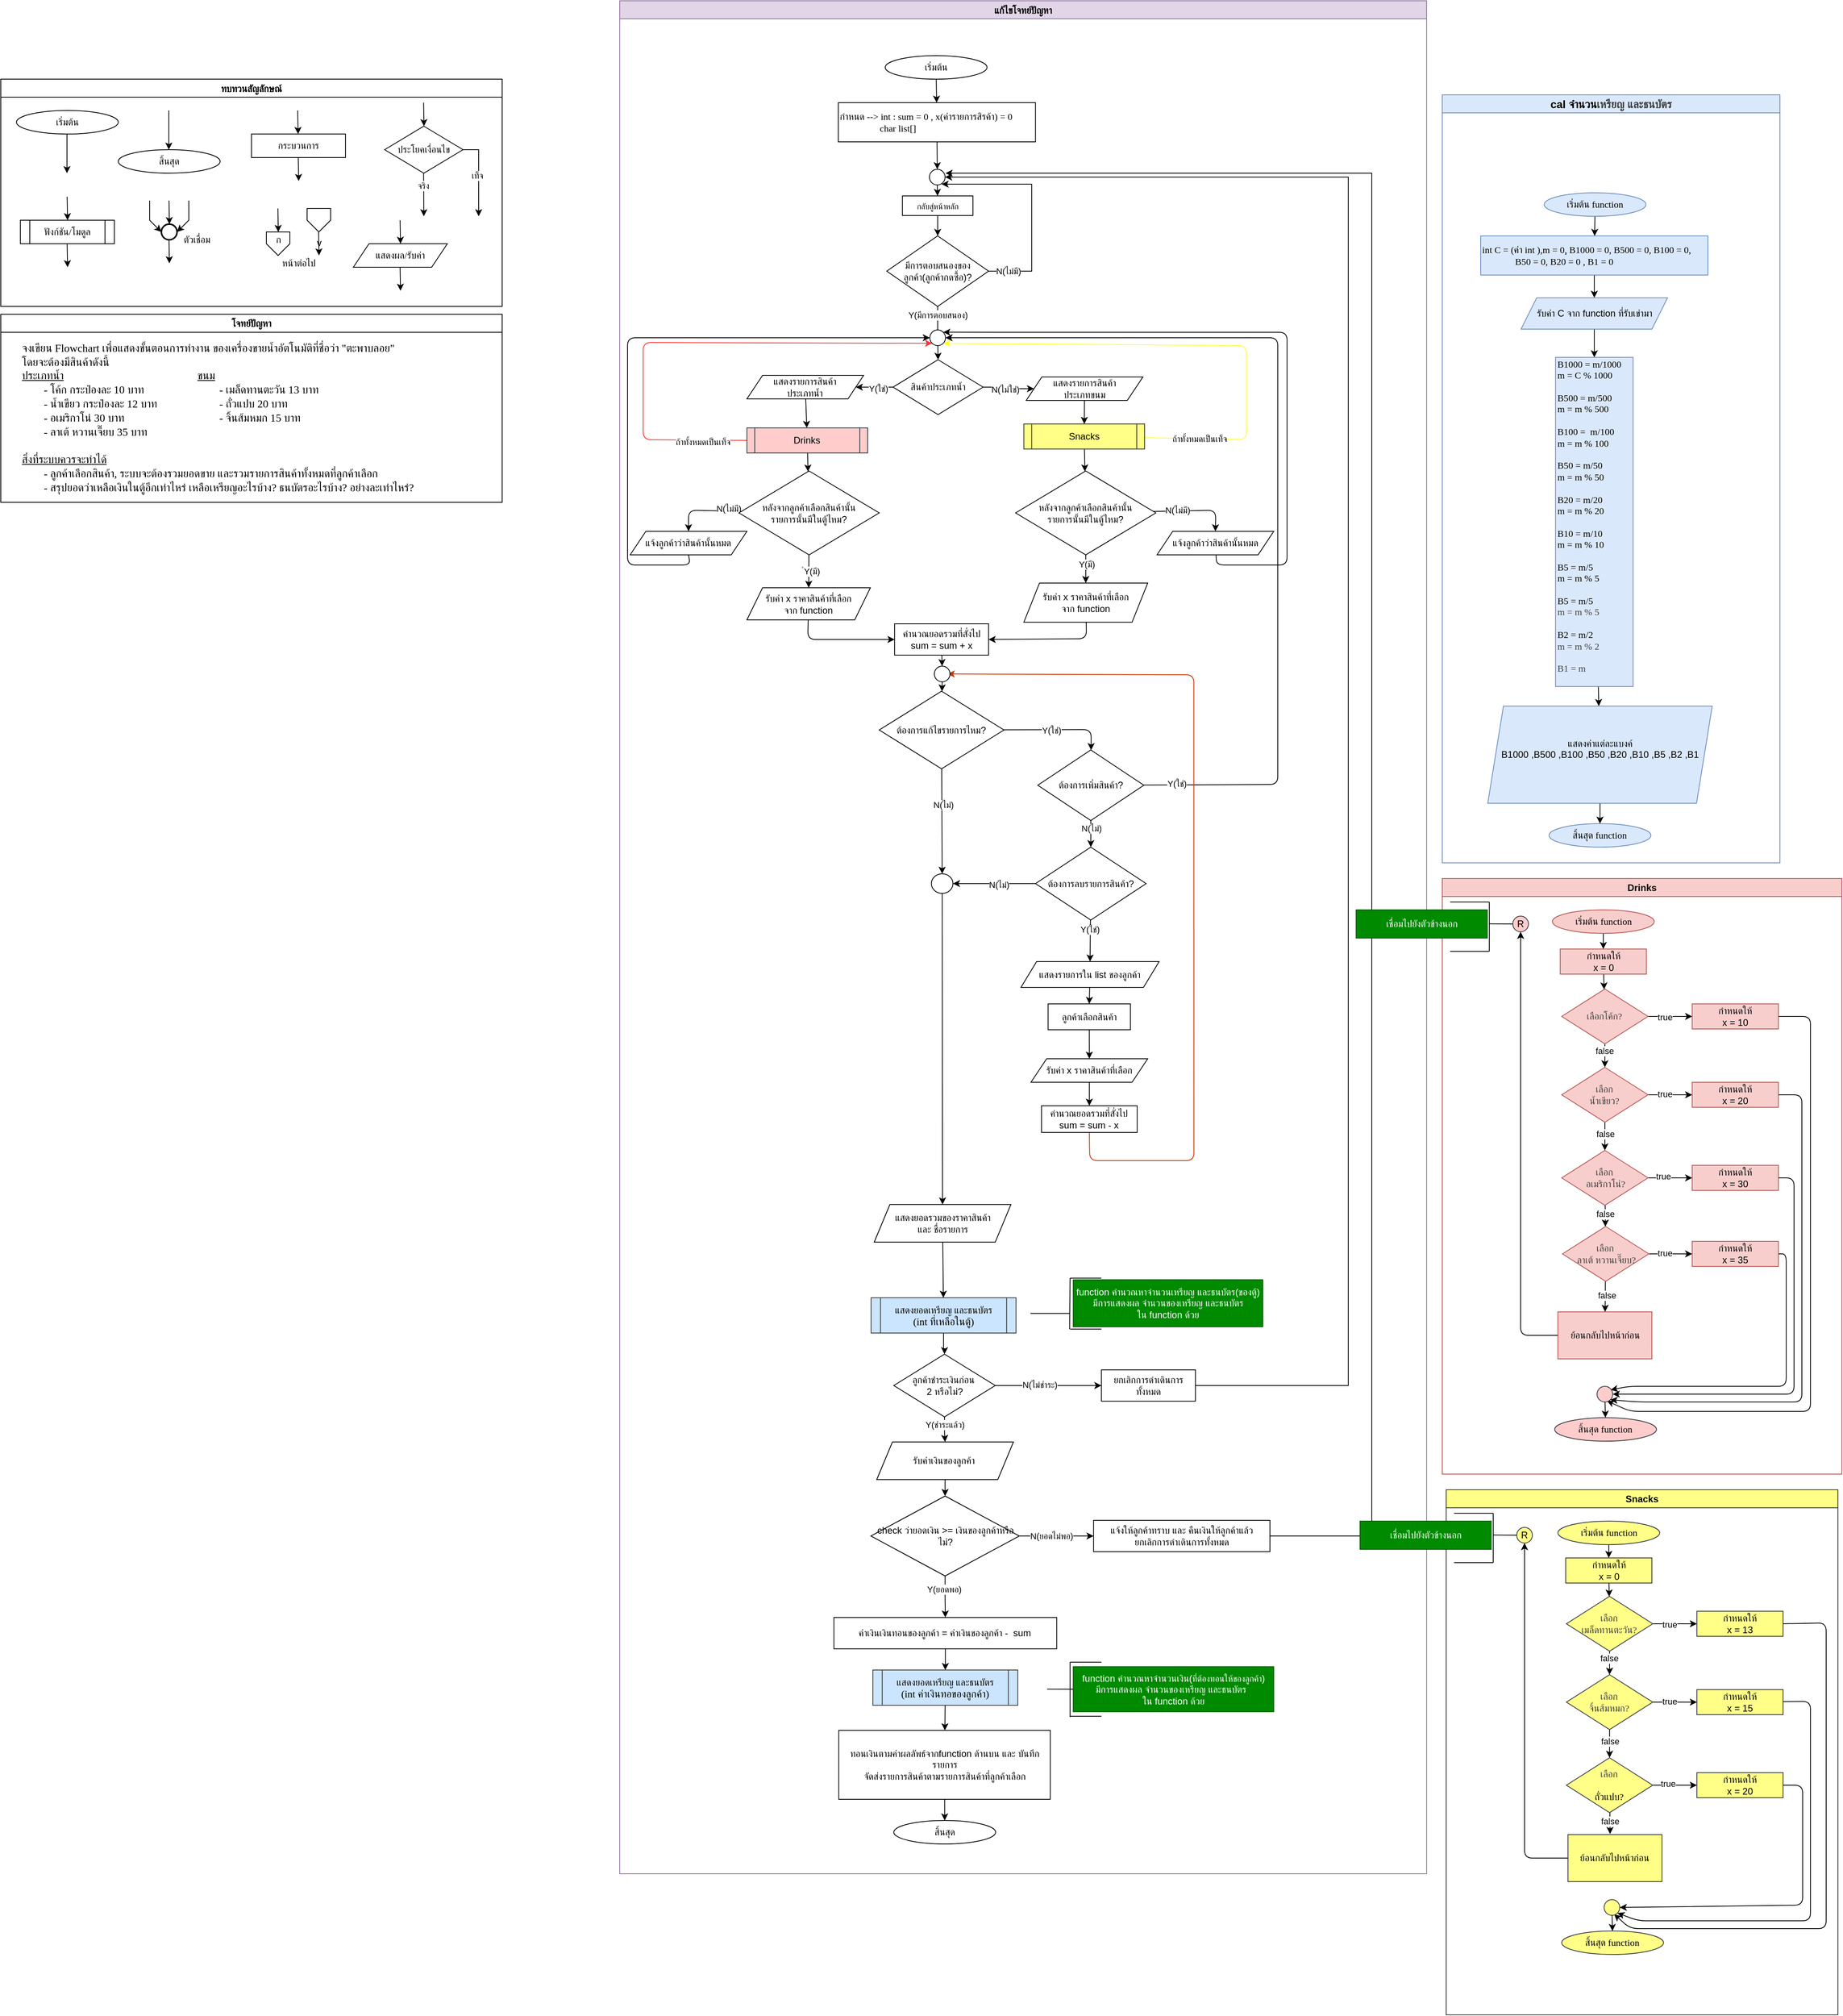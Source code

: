 <mxfile>
    <diagram id="C5RBs43oDa-KdzZeNtuy" name="Page-1">
        <mxGraphModel dx="2007" dy="1789" grid="1" gridSize="10" guides="1" tooltips="1" connect="1" arrows="1" fold="1" page="1" pageScale="1" pageWidth="827" pageHeight="1169" math="0" shadow="0">
            <root>
                <mxCell id="WIyWlLk6GJQsqaUBKTNV-0"/>
                <mxCell id="WIyWlLk6GJQsqaUBKTNV-1" parent="WIyWlLk6GJQsqaUBKTNV-0"/>
                <mxCell id="M7CGMbNuYNeq0SnUNNgH-6" value="ทบทวนสัญลักษณ์" style="swimlane;fontFamily=Sarabun;fontSource=https%3A%2F%2Ffonts.googleapis.com%2Fcss%3Ffamily%3DSarabun;" parent="WIyWlLk6GJQsqaUBKTNV-1" vertex="1">
                    <mxGeometry x="-720" y="20" width="640" height="290" as="geometry"/>
                </mxCell>
                <mxCell id="M7CGMbNuYNeq0SnUNNgH-2" value="&lt;font data-font-src=&quot;https://fonts.googleapis.com/css?family=Sarabun&quot; face=&quot;Sarabun&quot;&gt;เริ่มต้น&lt;/font&gt;" style="ellipse;whiteSpace=wrap;html=1;" parent="M7CGMbNuYNeq0SnUNNgH-6" vertex="1">
                    <mxGeometry x="20" y="40" width="130" height="30" as="geometry"/>
                </mxCell>
                <mxCell id="M7CGMbNuYNeq0SnUNNgH-5" value="" style="endArrow=classic;html=1;rounded=0;" parent="M7CGMbNuYNeq0SnUNNgH-6" edge="1">
                    <mxGeometry width="50" height="50" relative="1" as="geometry">
                        <mxPoint x="84.5" y="70" as="sourcePoint"/>
                        <mxPoint x="84.5" y="120" as="targetPoint"/>
                    </mxGeometry>
                </mxCell>
                <mxCell id="M7CGMbNuYNeq0SnUNNgH-3" value="&lt;font face=&quot;Sarabun&quot;&gt;สิ้นสุด&lt;/font&gt;" style="ellipse;whiteSpace=wrap;html=1;" parent="M7CGMbNuYNeq0SnUNNgH-6" vertex="1">
                    <mxGeometry x="150" y="90" width="130" height="30" as="geometry"/>
                </mxCell>
                <mxCell id="M7CGMbNuYNeq0SnUNNgH-4" value="" style="endArrow=classic;html=1;rounded=0;" parent="M7CGMbNuYNeq0SnUNNgH-6" edge="1">
                    <mxGeometry width="50" height="50" relative="1" as="geometry">
                        <mxPoint x="214.5" y="40" as="sourcePoint"/>
                        <mxPoint x="214.5" y="90" as="targetPoint"/>
                    </mxGeometry>
                </mxCell>
                <mxCell id="mvioNwK95yMqdUQ73LqQ-0" value="กระบวนการ" style="rounded=0;whiteSpace=wrap;html=1;fontFamily=Sarabun;fontSource=https%3A%2F%2Ffonts.googleapis.com%2Fcss%3Ffamily%3DSarabun;" parent="M7CGMbNuYNeq0SnUNNgH-6" vertex="1">
                    <mxGeometry x="320" y="70" width="120" height="30" as="geometry"/>
                </mxCell>
                <mxCell id="mvioNwK95yMqdUQ73LqQ-1" value="" style="endArrow=classic;html=1;rounded=0;" parent="M7CGMbNuYNeq0SnUNNgH-6" edge="1">
                    <mxGeometry width="50" height="50" relative="1" as="geometry">
                        <mxPoint x="379" y="40" as="sourcePoint"/>
                        <mxPoint x="379.5" y="70" as="targetPoint"/>
                    </mxGeometry>
                </mxCell>
                <mxCell id="mvioNwK95yMqdUQ73LqQ-2" value="" style="endArrow=classic;html=1;rounded=0;" parent="M7CGMbNuYNeq0SnUNNgH-6" edge="1">
                    <mxGeometry width="50" height="50" relative="1" as="geometry">
                        <mxPoint x="379.75" y="100" as="sourcePoint"/>
                        <mxPoint x="380.25" y="130" as="targetPoint"/>
                    </mxGeometry>
                </mxCell>
                <mxCell id="mvioNwK95yMqdUQ73LqQ-3" value="ประโยคเงื่อนไข" style="rhombus;whiteSpace=wrap;html=1;fontFamily=Sarabun;fontSource=https%3A%2F%2Ffonts.googleapis.com%2Fcss%3Ffamily%3DSarabun;" parent="M7CGMbNuYNeq0SnUNNgH-6" vertex="1">
                    <mxGeometry x="490" y="60" width="100" height="60" as="geometry"/>
                </mxCell>
                <mxCell id="mvioNwK95yMqdUQ73LqQ-4" value="" style="endArrow=classic;html=1;rounded=0;" parent="M7CGMbNuYNeq0SnUNNgH-6" edge="1">
                    <mxGeometry width="50" height="50" relative="1" as="geometry">
                        <mxPoint x="539.71" y="30" as="sourcePoint"/>
                        <mxPoint x="540.21" y="60" as="targetPoint"/>
                    </mxGeometry>
                </mxCell>
                <mxCell id="mvioNwK95yMqdUQ73LqQ-5" value="" style="endArrow=classic;html=1;rounded=0;" parent="M7CGMbNuYNeq0SnUNNgH-6" edge="1">
                    <mxGeometry width="50" height="50" relative="1" as="geometry">
                        <mxPoint x="539.71" y="120" as="sourcePoint"/>
                        <mxPoint x="540" y="175" as="targetPoint"/>
                    </mxGeometry>
                </mxCell>
                <mxCell id="mvioNwK95yMqdUQ73LqQ-7" value="จริง" style="edgeLabel;html=1;align=center;verticalAlign=middle;resizable=0;points=[];fontFamily=Sarabun;fontSource=https%3A%2F%2Ffonts.googleapis.com%2Fcss%3Ffamily%3DSarabun;" parent="mvioNwK95yMqdUQ73LqQ-5" vertex="1" connectable="0">
                    <mxGeometry x="-0.414" y="-1" relative="1" as="geometry">
                        <mxPoint as="offset"/>
                    </mxGeometry>
                </mxCell>
                <mxCell id="mvioNwK95yMqdUQ73LqQ-6" value="" style="endArrow=classic;html=1;rounded=0;exitX=1;exitY=0.5;exitDx=0;exitDy=0;" parent="M7CGMbNuYNeq0SnUNNgH-6" source="mvioNwK95yMqdUQ73LqQ-3" edge="1">
                    <mxGeometry width="50" height="50" relative="1" as="geometry">
                        <mxPoint x="620" y="95" as="sourcePoint"/>
                        <mxPoint x="610" y="175" as="targetPoint"/>
                        <Array as="points">
                            <mxPoint x="610" y="90"/>
                        </Array>
                    </mxGeometry>
                </mxCell>
                <mxCell id="mvioNwK95yMqdUQ73LqQ-8" value="&lt;font data-font-src=&quot;https://fonts.googleapis.com/css?family=Sarabun&quot; face=&quot;Sarabun&quot;&gt;เท็จ&lt;/font&gt;" style="edgeLabel;html=1;align=center;verticalAlign=middle;resizable=0;points=[];" parent="mvioNwK95yMqdUQ73LqQ-6" vertex="1" connectable="0">
                    <mxGeometry x="-0.002" y="-2" relative="1" as="geometry">
                        <mxPoint as="offset"/>
                    </mxGeometry>
                </mxCell>
                <mxCell id="mvioNwK95yMqdUQ73LqQ-9" value="&lt;font data-font-src=&quot;https://fonts.googleapis.com/css?family=Sarabun&quot; face=&quot;Sarabun&quot;&gt;ฟังก์ชัน/โมดูล&lt;/font&gt;" style="shape=process;whiteSpace=wrap;html=1;backgroundOutline=1;" parent="M7CGMbNuYNeq0SnUNNgH-6" vertex="1">
                    <mxGeometry x="25" y="180" width="120" height="30" as="geometry"/>
                </mxCell>
                <mxCell id="mvioNwK95yMqdUQ73LqQ-11" value="" style="endArrow=classic;html=1;rounded=0;" parent="M7CGMbNuYNeq0SnUNNgH-6" edge="1">
                    <mxGeometry width="50" height="50" relative="1" as="geometry">
                        <mxPoint x="84.71" y="150" as="sourcePoint"/>
                        <mxPoint x="85.21" y="180" as="targetPoint"/>
                    </mxGeometry>
                </mxCell>
                <mxCell id="mvioNwK95yMqdUQ73LqQ-12" value="" style="endArrow=classic;html=1;rounded=0;" parent="M7CGMbNuYNeq0SnUNNgH-6" edge="1">
                    <mxGeometry width="50" height="50" relative="1" as="geometry">
                        <mxPoint x="84.71" y="210" as="sourcePoint"/>
                        <mxPoint x="85.21" y="240" as="targetPoint"/>
                    </mxGeometry>
                </mxCell>
                <mxCell id="mvioNwK95yMqdUQ73LqQ-13" value="" style="strokeWidth=2;html=1;shape=mxgraph.flowchart.start_2;whiteSpace=wrap;" parent="M7CGMbNuYNeq0SnUNNgH-6" vertex="1">
                    <mxGeometry x="205" y="185" width="20" height="20" as="geometry"/>
                </mxCell>
                <mxCell id="mvioNwK95yMqdUQ73LqQ-16" value="" style="endArrow=classic;html=1;rounded=0;" parent="M7CGMbNuYNeq0SnUNNgH-6" edge="1">
                    <mxGeometry width="50" height="50" relative="1" as="geometry">
                        <mxPoint x="214.71" y="155" as="sourcePoint"/>
                        <mxPoint x="215.21" y="185" as="targetPoint"/>
                    </mxGeometry>
                </mxCell>
                <mxCell id="mvioNwK95yMqdUQ73LqQ-17" value="" style="endArrow=classic;html=1;rounded=0;entryX=0;entryY=0.5;entryDx=0;entryDy=0;entryPerimeter=0;" parent="M7CGMbNuYNeq0SnUNNgH-6" target="mvioNwK95yMqdUQ73LqQ-13" edge="1">
                    <mxGeometry width="50" height="50" relative="1" as="geometry">
                        <mxPoint x="190.0" y="155" as="sourcePoint"/>
                        <mxPoint x="190.5" y="185" as="targetPoint"/>
                        <Array as="points">
                            <mxPoint x="190" y="180"/>
                        </Array>
                    </mxGeometry>
                </mxCell>
                <mxCell id="mvioNwK95yMqdUQ73LqQ-18" value="" style="endArrow=classic;html=1;rounded=0;entryX=1;entryY=0.5;entryDx=0;entryDy=0;entryPerimeter=0;" parent="M7CGMbNuYNeq0SnUNNgH-6" target="mvioNwK95yMqdUQ73LqQ-13" edge="1">
                    <mxGeometry width="50" height="50" relative="1" as="geometry">
                        <mxPoint x="240.0" y="155" as="sourcePoint"/>
                        <mxPoint x="240.5" y="185" as="targetPoint"/>
                        <Array as="points">
                            <mxPoint x="240" y="180"/>
                        </Array>
                    </mxGeometry>
                </mxCell>
                <mxCell id="mvioNwK95yMqdUQ73LqQ-19" value="" style="endArrow=classic;html=1;rounded=0;" parent="M7CGMbNuYNeq0SnUNNgH-6" edge="1">
                    <mxGeometry width="50" height="50" relative="1" as="geometry">
                        <mxPoint x="214.71" y="205" as="sourcePoint"/>
                        <mxPoint x="215.21" y="235" as="targetPoint"/>
                    </mxGeometry>
                </mxCell>
                <mxCell id="mvioNwK95yMqdUQ73LqQ-20" value="&lt;font data-font-src=&quot;https://fonts.googleapis.com/css?family=Sarabun&quot; face=&quot;Sarabun&quot;&gt;ตัวเชื่อม&lt;/font&gt;" style="text;html=1;align=center;verticalAlign=middle;resizable=0;points=[];autosize=1;strokeColor=none;fillColor=none;" parent="M7CGMbNuYNeq0SnUNNgH-6" vertex="1">
                    <mxGeometry x="220" y="190" width="60" height="30" as="geometry"/>
                </mxCell>
                <mxCell id="mvioNwK95yMqdUQ73LqQ-25" value="" style="endArrow=classic;html=1;rounded=0;" parent="M7CGMbNuYNeq0SnUNNgH-6" edge="1">
                    <mxGeometry width="50" height="50" relative="1" as="geometry">
                        <mxPoint x="353.71" y="165" as="sourcePoint"/>
                        <mxPoint x="354.21" y="195" as="targetPoint"/>
                    </mxGeometry>
                </mxCell>
                <mxCell id="mvioNwK95yMqdUQ73LqQ-21" value="" style="verticalLabelPosition=bottom;verticalAlign=top;html=1;shape=offPageConnector;rounded=0;size=0.5;" parent="M7CGMbNuYNeq0SnUNNgH-6" vertex="1">
                    <mxGeometry x="339" y="195" width="30" height="30" as="geometry"/>
                </mxCell>
                <mxCell id="mvioNwK95yMqdUQ73LqQ-26" value="" style="endArrow=classic;html=1;rounded=0;" parent="M7CGMbNuYNeq0SnUNNgH-6" edge="1">
                    <mxGeometry width="50" height="50" relative="1" as="geometry">
                        <mxPoint x="405.71" y="195" as="sourcePoint"/>
                        <mxPoint x="406.21" y="225" as="targetPoint"/>
                    </mxGeometry>
                </mxCell>
                <mxCell id="mvioNwK95yMqdUQ73LqQ-27" value="v" style="verticalLabelPosition=bottom;verticalAlign=top;html=1;shape=offPageConnector;rounded=0;size=0.5;" parent="M7CGMbNuYNeq0SnUNNgH-6" vertex="1">
                    <mxGeometry x="391" y="165" width="30" height="30" as="geometry"/>
                </mxCell>
                <mxCell id="mvioNwK95yMqdUQ73LqQ-28" value="หน้าต่อไป" style="text;html=1;align=center;verticalAlign=middle;resizable=0;points=[];autosize=1;strokeColor=none;fillColor=none;fontFamily=Sarabun;fontSource=https%3A%2F%2Ffonts.googleapis.com%2Fcss%3Ffamily%3DSarabun;" parent="M7CGMbNuYNeq0SnUNNgH-6" vertex="1">
                    <mxGeometry x="345" y="220" width="70" height="30" as="geometry"/>
                </mxCell>
                <mxCell id="mvioNwK95yMqdUQ73LqQ-29" value="ก" style="text;html=1;align=center;verticalAlign=middle;resizable=0;points=[];autosize=1;strokeColor=none;fillColor=none;fontFamily=Sarabun;fontSource=https%3A%2F%2Ffonts.googleapis.com%2Fcss%3Ffamily%3DSarabun;" parent="M7CGMbNuYNeq0SnUNNgH-6" vertex="1">
                    <mxGeometry x="339" y="190" width="30" height="30" as="geometry"/>
                </mxCell>
                <mxCell id="mvioNwK95yMqdUQ73LqQ-32" value="แสดงผล/รับค่า" style="shape=parallelogram;perimeter=parallelogramPerimeter;whiteSpace=wrap;html=1;fixedSize=1;fontFamily=Sarabun;fontSource=https%3A%2F%2Ffonts.googleapis.com%2Fcss%3Ffamily%3DSarabun;" parent="M7CGMbNuYNeq0SnUNNgH-6" vertex="1">
                    <mxGeometry x="450" y="210" width="120" height="30" as="geometry"/>
                </mxCell>
                <mxCell id="mvioNwK95yMqdUQ73LqQ-33" value="" style="endArrow=classic;html=1;rounded=0;" parent="M7CGMbNuYNeq0SnUNNgH-6" edge="1">
                    <mxGeometry width="50" height="50" relative="1" as="geometry">
                        <mxPoint x="509.71" y="180" as="sourcePoint"/>
                        <mxPoint x="510.21" y="210" as="targetPoint"/>
                    </mxGeometry>
                </mxCell>
                <mxCell id="mvioNwK95yMqdUQ73LqQ-34" value="" style="endArrow=classic;html=1;rounded=0;" parent="M7CGMbNuYNeq0SnUNNgH-6" edge="1">
                    <mxGeometry width="50" height="50" relative="1" as="geometry">
                        <mxPoint x="509.71" y="240" as="sourcePoint"/>
                        <mxPoint x="510.21" y="270" as="targetPoint"/>
                    </mxGeometry>
                </mxCell>
                <mxCell id="mvioNwK95yMqdUQ73LqQ-36" value="แก้ไขโจทย์ปัญหา" style="swimlane;fontFamily=Sarabun;fontSource=https%3A%2F%2Ffonts.googleapis.com%2Fcss%3Ffamily%3DSarabun;fillColor=#e1d5e7;strokeColor=#9673a6;" parent="WIyWlLk6GJQsqaUBKTNV-1" vertex="1">
                    <mxGeometry x="70" y="-80" width="1030" height="2390" as="geometry"/>
                </mxCell>
                <mxCell id="2" value="" style="edgeStyle=none;html=1;" parent="mvioNwK95yMqdUQ73LqQ-36" source="mvioNwK95yMqdUQ73LqQ-35" target="1" edge="1">
                    <mxGeometry relative="1" as="geometry"/>
                </mxCell>
                <mxCell id="mvioNwK95yMqdUQ73LqQ-35" value="&lt;font data-font-src=&quot;https://fonts.googleapis.com/css?family=Sarabun&quot; face=&quot;Sarabun&quot;&gt;เริ่มต้น&lt;/font&gt;" style="ellipse;whiteSpace=wrap;html=1;" parent="mvioNwK95yMqdUQ73LqQ-36" vertex="1">
                    <mxGeometry x="338.91" y="70" width="130" height="30" as="geometry"/>
                </mxCell>
                <mxCell id="mvioNwK95yMqdUQ73LqQ-69" value="&lt;font face=&quot;Sarabun&quot;&gt;สิ้นสุด&lt;/font&gt;" style="ellipse;whiteSpace=wrap;html=1;" parent="mvioNwK95yMqdUQ73LqQ-36" vertex="1">
                    <mxGeometry x="349.89" y="2322" width="130" height="30" as="geometry"/>
                </mxCell>
                <mxCell id="K2V_airpF5OzPuWJYtam-5" value="" style="edgeStyle=orthogonalEdgeStyle;rounded=0;orthogonalLoop=1;jettySize=auto;html=1;" parent="mvioNwK95yMqdUQ73LqQ-36" source="K2V_airpF5OzPuWJYtam-0" target="K2V_airpF5OzPuWJYtam-4" edge="1">
                    <mxGeometry relative="1" as="geometry"/>
                </mxCell>
                <mxCell id="K2V_airpF5OzPuWJYtam-0" value="&lt;font size=&quot;1&quot;&gt;กลับสู่หน้าหลัก&lt;/font&gt;" style="whiteSpace=wrap;html=1;" parent="mvioNwK95yMqdUQ73LqQ-36" vertex="1">
                    <mxGeometry x="360.89" y="249" width="90" height="25" as="geometry"/>
                </mxCell>
                <mxCell id="9" style="edgeStyle=none;html=1;" parent="mvioNwK95yMqdUQ73LqQ-36" source="K2V_airpF5OzPuWJYtam-2" target="K2V_airpF5OzPuWJYtam-0" edge="1">
                    <mxGeometry relative="1" as="geometry"/>
                </mxCell>
                <mxCell id="K2V_airpF5OzPuWJYtam-2" value="" style="ellipse;whiteSpace=wrap;html=1;aspect=fixed;" parent="mvioNwK95yMqdUQ73LqQ-36" vertex="1">
                    <mxGeometry x="395.39" y="215" width="20" height="20" as="geometry"/>
                </mxCell>
                <mxCell id="K2V_airpF5OzPuWJYtam-6" style="edgeStyle=orthogonalEdgeStyle;rounded=0;orthogonalLoop=1;jettySize=auto;html=1;entryX=0.75;entryY=0.95;entryDx=0;entryDy=0;entryPerimeter=0;" parent="mvioNwK95yMqdUQ73LqQ-36" source="K2V_airpF5OzPuWJYtam-4" edge="1">
                    <mxGeometry relative="1" as="geometry">
                        <mxPoint x="410.89" y="234" as="targetPoint"/>
                        <Array as="points">
                            <mxPoint x="525.89" y="345"/>
                            <mxPoint x="525.89" y="234"/>
                        </Array>
                    </mxGeometry>
                </mxCell>
                <mxCell id="K2V_airpF5OzPuWJYtam-7" value="N(ไม่มี)" style="edgeLabel;html=1;align=center;verticalAlign=middle;resizable=0;points=[];" parent="K2V_airpF5OzPuWJYtam-6" vertex="1" connectable="0">
                    <mxGeometry x="-0.853" relative="1" as="geometry">
                        <mxPoint x="4" as="offset"/>
                    </mxGeometry>
                </mxCell>
                <mxCell id="K2V_airpF5OzPuWJYtam-9" value="" style="edgeStyle=orthogonalEdgeStyle;rounded=0;orthogonalLoop=1;jettySize=auto;html=1;" parent="mvioNwK95yMqdUQ73LqQ-36" source="K2V_airpF5OzPuWJYtam-4" target="K2V_airpF5OzPuWJYtam-8" edge="1">
                    <mxGeometry relative="1" as="geometry"/>
                </mxCell>
                <mxCell id="K2V_airpF5OzPuWJYtam-11" value="Y(มีการตอบสนอง)" style="edgeLabel;html=1;align=center;verticalAlign=middle;resizable=0;points=[];" parent="K2V_airpF5OzPuWJYtam-9" vertex="1" connectable="0">
                    <mxGeometry x="-0.683" relative="1" as="geometry">
                        <mxPoint as="offset"/>
                    </mxGeometry>
                </mxCell>
                <mxCell id="K2V_airpF5OzPuWJYtam-4" value="มีการตอบสนองของลูกค้า(ลูกค้ากดซื้อ)?" style="rhombus;whiteSpace=wrap;html=1;" parent="mvioNwK95yMqdUQ73LqQ-36" vertex="1">
                    <mxGeometry x="340.89" y="300" width="130" height="90" as="geometry"/>
                </mxCell>
                <mxCell id="K2V_airpF5OzPuWJYtam-13" value="" style="edgeStyle=orthogonalEdgeStyle;rounded=0;orthogonalLoop=1;jettySize=auto;html=1;entryX=0;entryY=0.5;entryDx=0;entryDy=0;" parent="mvioNwK95yMqdUQ73LqQ-36" source="K2V_airpF5OzPuWJYtam-8" target="12" edge="1">
                    <mxGeometry relative="1" as="geometry">
                        <mxPoint x="536.89" y="493" as="targetPoint"/>
                    </mxGeometry>
                </mxCell>
                <mxCell id="K2V_airpF5OzPuWJYtam-14" value="N(ไม่ใช่)" style="edgeLabel;html=1;align=center;verticalAlign=middle;resizable=0;points=[];" parent="K2V_airpF5OzPuWJYtam-13" vertex="1" connectable="0">
                    <mxGeometry x="-0.125" y="-1" relative="1" as="geometry">
                        <mxPoint as="offset"/>
                    </mxGeometry>
                </mxCell>
                <mxCell id="K2V_airpF5OzPuWJYtam-16" value="" style="edgeStyle=orthogonalEdgeStyle;rounded=0;orthogonalLoop=1;jettySize=auto;html=1;entryX=1;entryY=0.5;entryDx=0;entryDy=0;" parent="mvioNwK95yMqdUQ73LqQ-36" source="K2V_airpF5OzPuWJYtam-8" target="15" edge="1">
                    <mxGeometry relative="1" as="geometry">
                        <mxPoint x="296.89" y="493" as="targetPoint"/>
                    </mxGeometry>
                </mxCell>
                <mxCell id="K2V_airpF5OzPuWJYtam-17" value="Y(ใช่)" style="edgeLabel;html=1;align=center;verticalAlign=middle;resizable=0;points=[];" parent="K2V_airpF5OzPuWJYtam-16" vertex="1" connectable="0">
                    <mxGeometry x="-0.095" y="2" relative="1" as="geometry">
                        <mxPoint as="offset"/>
                    </mxGeometry>
                </mxCell>
                <mxCell id="K2V_airpF5OzPuWJYtam-8" value="สินค้าประเภทน้ำ" style="rhombus;whiteSpace=wrap;html=1;" parent="mvioNwK95yMqdUQ73LqQ-36" vertex="1">
                    <mxGeometry x="348.89" y="458" width="115" height="70" as="geometry"/>
                </mxCell>
                <mxCell id="K2V_airpF5OzPuWJYtam-10" value="" style="ellipse;whiteSpace=wrap;html=1;aspect=fixed;" parent="mvioNwK95yMqdUQ73LqQ-36" vertex="1">
                    <mxGeometry x="395.89" y="420" width="20" height="20" as="geometry"/>
                </mxCell>
                <mxCell id="22" style="edgeStyle=none;html=1;entryX=1;entryY=0.5;entryDx=0;entryDy=0;" parent="mvioNwK95yMqdUQ73LqQ-36" source="K2V_airpF5OzPuWJYtam-18" target="17" edge="1">
                    <mxGeometry relative="1" as="geometry">
                        <mxPoint x="505.89" y="814" as="targetPoint"/>
                        <Array as="points">
                            <mxPoint x="595.89" y="814"/>
                        </Array>
                    </mxGeometry>
                </mxCell>
                <mxCell id="K2V_airpF5OzPuWJYtam-18" value="รับค่า x ราคาสินค้าที่เลือก&lt;div&gt;จาก function&lt;/div&gt;" style="shape=parallelogram;perimeter=parallelogramPerimeter;whiteSpace=wrap;html=1;fixedSize=1;" parent="mvioNwK95yMqdUQ73LqQ-36" vertex="1">
                    <mxGeometry x="515.89" y="743" width="158.11" height="50" as="geometry"/>
                </mxCell>
                <mxCell id="21" style="edgeStyle=none;html=1;entryX=0;entryY=0.5;entryDx=0;entryDy=0;" parent="mvioNwK95yMqdUQ73LqQ-36" source="K2V_airpF5OzPuWJYtam-20" target="17" edge="1">
                    <mxGeometry relative="1" as="geometry">
                        <mxPoint x="315.89" y="814" as="targetPoint"/>
                        <Array as="points">
                            <mxPoint x="240" y="815"/>
                        </Array>
                    </mxGeometry>
                </mxCell>
                <mxCell id="K2V_airpF5OzPuWJYtam-20" value="รับค่า x ราคาสินค้าที่เลือก&lt;div&gt;จาก function&lt;/div&gt;" style="shape=parallelogram;perimeter=parallelogramPerimeter;whiteSpace=wrap;html=1;fixedSize=1;" parent="mvioNwK95yMqdUQ73LqQ-36" vertex="1">
                    <mxGeometry x="162.39" y="749" width="157.61" height="41" as="geometry"/>
                </mxCell>
                <mxCell id="28" value="" style="edgeStyle=none;html=1;" parent="mvioNwK95yMqdUQ73LqQ-36" source="K2V_airpF5OzPuWJYtam-25" target="27" edge="1">
                    <mxGeometry relative="1" as="geometry">
                        <Array as="points">
                            <mxPoint x="601.89" y="930"/>
                        </Array>
                    </mxGeometry>
                </mxCell>
                <mxCell id="30" value="Y(ใช่)" style="edgeLabel;html=1;align=center;verticalAlign=middle;resizable=0;points=[];" parent="28" vertex="1" connectable="0">
                    <mxGeometry x="-0.115" y="-1" relative="1" as="geometry">
                        <mxPoint as="offset"/>
                    </mxGeometry>
                </mxCell>
                <mxCell id="71" value="" style="edgeStyle=none;html=1;" parent="mvioNwK95yMqdUQ73LqQ-36" source="K2V_airpF5OzPuWJYtam-25" target="70" edge="1">
                    <mxGeometry relative="1" as="geometry"/>
                </mxCell>
                <mxCell id="99" value="N(ไม่)" style="edgeLabel;html=1;align=center;verticalAlign=middle;resizable=0;points=[];" vertex="1" connectable="0" parent="71">
                    <mxGeometry x="-0.312" y="1" relative="1" as="geometry">
                        <mxPoint as="offset"/>
                    </mxGeometry>
                </mxCell>
                <mxCell id="K2V_airpF5OzPuWJYtam-25" value="ต้องการแก้ไขรายการไหม?" style="rhombus;whiteSpace=wrap;html=1;rounded=0;" parent="mvioNwK95yMqdUQ73LqQ-36" vertex="1">
                    <mxGeometry x="331.26" y="881" width="159.25" height="99" as="geometry"/>
                </mxCell>
                <mxCell id="153" value="" style="edgeStyle=none;html=1;" edge="1" parent="mvioNwK95yMqdUQ73LqQ-36" source="K2V_airpF5OzPuWJYtam-30" target="K2V_airpF5OzPuWJYtam-33">
                    <mxGeometry relative="1" as="geometry"/>
                </mxCell>
                <mxCell id="K2V_airpF5OzPuWJYtam-30" value="แสดงยอดรวมของราคาสินค้า&lt;div&gt;และ ชื่อรายการ&lt;/div&gt;" style="shape=parallelogram;perimeter=parallelogramPerimeter;whiteSpace=wrap;html=1;fixedSize=1;" parent="mvioNwK95yMqdUQ73LqQ-36" vertex="1">
                    <mxGeometry x="324.89" y="1536" width="174.5" height="48" as="geometry"/>
                </mxCell>
                <mxCell id="K2V_airpF5OzPuWJYtam-41" value="" style="edgeStyle=orthogonalEdgeStyle;rounded=0;orthogonalLoop=1;jettySize=auto;html=1;" parent="mvioNwK95yMqdUQ73LqQ-36" source="K2V_airpF5OzPuWJYtam-33" target="K2V_airpF5OzPuWJYtam-40" edge="1">
                    <mxGeometry relative="1" as="geometry"/>
                </mxCell>
                <mxCell id="K2V_airpF5OzPuWJYtam-33" value="แสดงยอด&lt;span style=&quot;font-family: Sarabun; text-align: left; text-wrap-mode: nowrap;&quot;&gt;&lt;font&gt;เหรียญ และธนบัตร&lt;/font&gt;&lt;/span&gt;&lt;div&gt;&lt;span style=&quot;font-family: Sarabun; text-align: left; text-wrap-mode: nowrap;&quot;&gt;&lt;font style=&quot;font-size: 13px;&quot;&gt;(int&amp;nbsp;&lt;/font&gt;&lt;/span&gt;&lt;span style=&quot;font-size: 13px; font-family: Sarabun; text-align: left; text-wrap-mode: nowrap; background-color: transparent; color: light-dark(rgb(0, 0, 0), rgb(255, 255, 255));&quot;&gt;ที่เหลือในตู้)&lt;/span&gt;&lt;/div&gt;" style="shape=process;whiteSpace=wrap;html=1;backgroundOutline=1;size=0.065;fillColor=#cce5ff;strokeColor=#36393d;" parent="mvioNwK95yMqdUQ73LqQ-36" vertex="1">
                    <mxGeometry x="320.89" y="1655" width="185" height="45" as="geometry"/>
                </mxCell>
                <mxCell id="K2V_airpF5OzPuWJYtam-37" value="" style="endArrow=none;html=1;rounded=0;" parent="mvioNwK95yMqdUQ73LqQ-36" edge="1">
                    <mxGeometry width="50" height="50" relative="1" as="geometry">
                        <mxPoint x="614.89" y="1630.0" as="sourcePoint"/>
                        <mxPoint x="574.89" y="1630.0" as="targetPoint"/>
                    </mxGeometry>
                </mxCell>
                <mxCell id="K2V_airpF5OzPuWJYtam-38" value="" style="endArrow=none;html=1;rounded=0;" parent="mvioNwK95yMqdUQ73LqQ-36" edge="1">
                    <mxGeometry width="50" height="50" relative="1" as="geometry">
                        <mxPoint x="614.89" y="1695" as="sourcePoint"/>
                        <mxPoint x="574.89" y="1695" as="targetPoint"/>
                    </mxGeometry>
                </mxCell>
                <mxCell id="K2V_airpF5OzPuWJYtam-39" value="function คำนวณหาจำนวนเหรียญ และธนบัตร(ของตู้)&lt;div&gt;&lt;font style=&quot;color: rgb(255, 255, 255);&quot;&gt;มีการแสดงผล จำนวนของเหรียญ และธนบัตร&lt;/font&gt;&lt;/div&gt;&lt;div&gt;&lt;font style=&quot;color: rgb(255, 255, 255);&quot;&gt;ใน function ด้วย&lt;/font&gt;&lt;/div&gt;" style="text;html=1;align=center;verticalAlign=middle;whiteSpace=wrap;rounded=0;fillColor=#008a00;fontColor=#ffffff;strokeColor=#005700;" parent="mvioNwK95yMqdUQ73LqQ-36" vertex="1">
                    <mxGeometry x="578.89" y="1632.0" width="242" height="60" as="geometry"/>
                </mxCell>
                <mxCell id="K2V_airpF5OzPuWJYtam-45" value="" style="edgeStyle=orthogonalEdgeStyle;rounded=0;orthogonalLoop=1;jettySize=auto;html=1;" parent="mvioNwK95yMqdUQ73LqQ-36" source="K2V_airpF5OzPuWJYtam-40" target="K2V_airpF5OzPuWJYtam-44" edge="1">
                    <mxGeometry relative="1" as="geometry"/>
                </mxCell>
                <mxCell id="K2V_airpF5OzPuWJYtam-60" value="Y(ชำระแล้ว)" style="edgeLabel;html=1;align=center;verticalAlign=middle;resizable=0;points=[];" parent="K2V_airpF5OzPuWJYtam-45" vertex="1" connectable="0">
                    <mxGeometry x="-0.39" relative="1" as="geometry">
                        <mxPoint as="offset"/>
                    </mxGeometry>
                </mxCell>
                <mxCell id="K2V_airpF5OzPuWJYtam-54" style="edgeStyle=orthogonalEdgeStyle;rounded=0;orthogonalLoop=1;jettySize=auto;html=1;entryX=0;entryY=0.5;entryDx=0;entryDy=0;" parent="mvioNwK95yMqdUQ73LqQ-36" source="K2V_airpF5OzPuWJYtam-40" target="K2V_airpF5OzPuWJYtam-51" edge="1">
                    <mxGeometry relative="1" as="geometry"/>
                </mxCell>
                <mxCell id="K2V_airpF5OzPuWJYtam-56" value="N(ไม่ชำระ)" style="edgeLabel;html=1;align=center;verticalAlign=middle;resizable=0;points=[];" parent="K2V_airpF5OzPuWJYtam-54" vertex="1" connectable="0">
                    <mxGeometry x="-0.547" y="1" relative="1" as="geometry">
                        <mxPoint x="26" as="offset"/>
                    </mxGeometry>
                </mxCell>
                <mxCell id="K2V_airpF5OzPuWJYtam-40" value="ลูกค้าชำระเงินก่อน&amp;nbsp;&lt;div&gt;2 หรือไม่?&lt;/div&gt;" style="rhombus;whiteSpace=wrap;html=1;" parent="mvioNwK95yMqdUQ73LqQ-36" vertex="1">
                    <mxGeometry x="349.89" y="1727" width="129.5" height="80" as="geometry"/>
                </mxCell>
                <mxCell id="K2V_airpF5OzPuWJYtam-36" value="" style="endArrow=none;html=1;rounded=0;" parent="mvioNwK95yMqdUQ73LqQ-36" edge="1">
                    <mxGeometry width="50" height="50" relative="1" as="geometry">
                        <mxPoint x="574.32" y="1695" as="sourcePoint"/>
                        <mxPoint x="574.89" y="1630.0" as="targetPoint"/>
                    </mxGeometry>
                </mxCell>
                <mxCell id="K2V_airpF5OzPuWJYtam-35" value="" style="endArrow=none;html=1;rounded=0;" parent="mvioNwK95yMqdUQ73LqQ-36" edge="1">
                    <mxGeometry width="50" height="50" relative="1" as="geometry">
                        <mxPoint x="574.32" y="1675" as="sourcePoint"/>
                        <mxPoint x="524.32" y="1675" as="targetPoint"/>
                    </mxGeometry>
                </mxCell>
                <mxCell id="K2V_airpF5OzPuWJYtam-50" value="" style="edgeStyle=orthogonalEdgeStyle;rounded=0;orthogonalLoop=1;jettySize=auto;html=1;" parent="mvioNwK95yMqdUQ73LqQ-36" source="K2V_airpF5OzPuWJYtam-44" target="K2V_airpF5OzPuWJYtam-49" edge="1">
                    <mxGeometry relative="1" as="geometry"/>
                </mxCell>
                <mxCell id="K2V_airpF5OzPuWJYtam-44" value="รับค่าเงินของลูกค้า&amp;nbsp;" style="shape=parallelogram;perimeter=parallelogramPerimeter;whiteSpace=wrap;html=1;fixedSize=1;" parent="mvioNwK95yMqdUQ73LqQ-36" vertex="1">
                    <mxGeometry x="328.14" y="1839" width="174.5" height="48" as="geometry"/>
                </mxCell>
                <mxCell id="K2V_airpF5OzPuWJYtam-62" value="" style="edgeStyle=orthogonalEdgeStyle;rounded=0;orthogonalLoop=1;jettySize=auto;html=1;" parent="mvioNwK95yMqdUQ73LqQ-36" source="K2V_airpF5OzPuWJYtam-49" target="K2V_airpF5OzPuWJYtam-61" edge="1">
                    <mxGeometry relative="1" as="geometry"/>
                </mxCell>
                <mxCell id="K2V_airpF5OzPuWJYtam-63" value="N(ยอดไม่พอ)" style="edgeLabel;html=1;align=center;verticalAlign=middle;resizable=0;points=[];" parent="K2V_airpF5OzPuWJYtam-62" vertex="1" connectable="0">
                    <mxGeometry x="-0.15" relative="1" as="geometry">
                        <mxPoint as="offset"/>
                    </mxGeometry>
                </mxCell>
                <mxCell id="K2V_airpF5OzPuWJYtam-66" value="" style="edgeStyle=orthogonalEdgeStyle;rounded=0;orthogonalLoop=1;jettySize=auto;html=1;entryX=0.5;entryY=0;entryDx=0;entryDy=0;" parent="mvioNwK95yMqdUQ73LqQ-36" source="K2V_airpF5OzPuWJYtam-49" target="K2V_airpF5OzPuWJYtam-70" edge="1">
                    <mxGeometry relative="1" as="geometry">
                        <mxPoint x="414.89" y="2060" as="targetPoint"/>
                    </mxGeometry>
                </mxCell>
                <mxCell id="K2V_airpF5OzPuWJYtam-67" value="Y(ยอดพอ)" style="edgeLabel;html=1;align=center;verticalAlign=middle;resizable=0;points=[];" parent="K2V_airpF5OzPuWJYtam-66" vertex="1" connectable="0">
                    <mxGeometry x="-0.38" y="-2" relative="1" as="geometry">
                        <mxPoint as="offset"/>
                    </mxGeometry>
                </mxCell>
                <mxCell id="K2V_airpF5OzPuWJYtam-49" value="check ว่ายอดเงิน &amp;gt;= เงินของลูกค้าหรือไม่?" style="rhombus;whiteSpace=wrap;html=1;" parent="mvioNwK95yMqdUQ73LqQ-36" vertex="1">
                    <mxGeometry x="320.64" y="1908" width="189.5" height="102" as="geometry"/>
                </mxCell>
                <mxCell id="K2V_airpF5OzPuWJYtam-55" style="edgeStyle=orthogonalEdgeStyle;rounded=0;orthogonalLoop=1;jettySize=auto;html=1;exitX=1;exitY=0.5;exitDx=0;exitDy=0;entryX=1;entryY=0.5;entryDx=0;entryDy=0;" parent="mvioNwK95yMqdUQ73LqQ-36" source="K2V_airpF5OzPuWJYtam-51" edge="1" target="K2V_airpF5OzPuWJYtam-2">
                    <mxGeometry relative="1" as="geometry">
                        <Array as="points">
                            <mxPoint x="930" y="1767"/>
                            <mxPoint x="930" y="225"/>
                        </Array>
                        <mxPoint x="415.89" y="220" as="targetPoint"/>
                    </mxGeometry>
                </mxCell>
                <mxCell id="K2V_airpF5OzPuWJYtam-51" value="ยกเลิกการดำเดินการทั้งหมด" style="rounded=0;whiteSpace=wrap;html=1;" parent="mvioNwK95yMqdUQ73LqQ-36" vertex="1">
                    <mxGeometry x="614.89" y="1747" width="120" height="40" as="geometry"/>
                </mxCell>
                <mxCell id="K2V_airpF5OzPuWJYtam-64" style="edgeStyle=orthogonalEdgeStyle;rounded=0;orthogonalLoop=1;jettySize=auto;html=1;" parent="mvioNwK95yMqdUQ73LqQ-36" source="K2V_airpF5OzPuWJYtam-61" edge="1">
                    <mxGeometry relative="1" as="geometry">
                        <mxPoint x="415.89" y="220" as="targetPoint"/>
                        <Array as="points">
                            <mxPoint x="960" y="1959"/>
                            <mxPoint x="960" y="220"/>
                        </Array>
                    </mxGeometry>
                </mxCell>
                <mxCell id="K2V_airpF5OzPuWJYtam-61" value="&lt;div&gt;แจ้งให้ลูกค้าทราบ และ คืนเงินให้ลูกค้าแล้ว&lt;/div&gt;ยกเลิกการดำเดินการทั้งหมด" style="rounded=0;whiteSpace=wrap;html=1;" parent="mvioNwK95yMqdUQ73LqQ-36" vertex="1">
                    <mxGeometry x="604.89" y="1939" width="225.11" height="40" as="geometry"/>
                </mxCell>
                <mxCell id="11" style="edgeStyle=none;html=1;" parent="mvioNwK95yMqdUQ73LqQ-36" source="K2V_airpF5OzPuWJYtam-69" target="K2V_airpF5OzPuWJYtam-82" edge="1">
                    <mxGeometry relative="1" as="geometry"/>
                </mxCell>
                <mxCell id="K2V_airpF5OzPuWJYtam-69" value="แสดงยอด&lt;span style=&quot;font-family: Sarabun; text-align: left; text-wrap-mode: nowrap;&quot;&gt;&lt;font&gt;เหรียญ และธนบัตร&lt;/font&gt;&lt;/span&gt;&lt;div&gt;&lt;span style=&quot;font-family: Sarabun; text-align: left; text-wrap-mode: nowrap;&quot;&gt;&lt;font style=&quot;font-size: 13px;&quot;&gt;(int ค่าเงินทอของลูกค้า&lt;/font&gt;&lt;/span&gt;&lt;span style=&quot;font-size: 13px; font-family: Sarabun; text-align: left; text-wrap-mode: nowrap; background-color: transparent; color: light-dark(rgb(0, 0, 0), rgb(255, 255, 255));&quot;&gt;)&lt;/span&gt;&lt;/div&gt;" style="shape=process;whiteSpace=wrap;html=1;backgroundOutline=1;size=0.065;fillColor=#cce5ff;strokeColor=#36393d;" parent="mvioNwK95yMqdUQ73LqQ-36" vertex="1">
                    <mxGeometry x="323.14" y="2130" width="185" height="45" as="geometry"/>
                </mxCell>
                <mxCell id="K2V_airpF5OzPuWJYtam-71" value="" style="edgeStyle=orthogonalEdgeStyle;rounded=0;orthogonalLoop=1;jettySize=auto;html=1;" parent="mvioNwK95yMqdUQ73LqQ-36" source="K2V_airpF5OzPuWJYtam-70" target="K2V_airpF5OzPuWJYtam-69" edge="1">
                    <mxGeometry relative="1" as="geometry"/>
                </mxCell>
                <mxCell id="K2V_airpF5OzPuWJYtam-70" value="ค่าเงินเงินทอนของลูกค้า =&amp;nbsp;&lt;span style=&quot;color: rgb(0, 0, 0);&quot;&gt;ค่าเงินของลูกค้า -&amp;nbsp; sum&lt;/span&gt;" style="rounded=0;whiteSpace=wrap;html=1;" parent="mvioNwK95yMqdUQ73LqQ-36" vertex="1">
                    <mxGeometry x="273.46" y="2063" width="284.36" height="40" as="geometry"/>
                </mxCell>
                <mxCell id="K2V_airpF5OzPuWJYtam-72" value="" style="endArrow=none;html=1;rounded=0;" parent="mvioNwK95yMqdUQ73LqQ-36" edge="1">
                    <mxGeometry width="50" height="50" relative="1" as="geometry">
                        <mxPoint x="614.89" y="2120" as="sourcePoint"/>
                        <mxPoint x="574.89" y="2120" as="targetPoint"/>
                    </mxGeometry>
                </mxCell>
                <mxCell id="K2V_airpF5OzPuWJYtam-73" value="" style="endArrow=none;html=1;rounded=0;" parent="mvioNwK95yMqdUQ73LqQ-36" edge="1">
                    <mxGeometry width="50" height="50" relative="1" as="geometry">
                        <mxPoint x="614.89" y="2189" as="sourcePoint"/>
                        <mxPoint x="574.89" y="2189" as="targetPoint"/>
                    </mxGeometry>
                </mxCell>
                <mxCell id="K2V_airpF5OzPuWJYtam-74" value="&lt;font&gt;&lt;font style=&quot;color: rgb(255, 255, 255);&quot;&gt;function คำนวณหาจำนวนเงิน&lt;/font&gt;&lt;font&gt;&lt;font&gt;&lt;font style=&quot;color: rgb(255, 255, 255);&quot;&gt;(&lt;/font&gt;&lt;span style=&quot;font-family: Sarabun; text-align: left; text-wrap-mode: nowrap; color: rgb(255, 255, 255);&quot;&gt;&lt;font style=&quot;font-size: 11px; color: rgb(255, 255, 255);&quot;&gt;ที่ต้องทอนให้ของลูกค้า&lt;/font&gt;&lt;/span&gt;&lt;font style=&quot;color: rgb(255, 255, 255);&quot;&gt;)&lt;/font&gt;&lt;/font&gt;&lt;/font&gt;&lt;/font&gt;&lt;div&gt;&lt;font style=&quot;color: rgb(255, 255, 255);&quot;&gt;มีการแสดงผล จำนวนของเหรียญ และธนบัตร&amp;nbsp;&lt;span style=&quot;background-color: transparent;&quot;&gt;&amp;nbsp;&lt;/span&gt;&lt;/font&gt;&lt;/div&gt;&lt;div&gt;&lt;span style=&quot;background-color: transparent;&quot;&gt;&lt;font style=&quot;color: rgb(255, 255, 255);&quot;&gt;ใน function ด้วย&lt;/font&gt;&lt;/span&gt;&lt;/div&gt;" style="text;html=1;align=center;verticalAlign=middle;whiteSpace=wrap;rounded=0;fillColor=#008a00;fontColor=#ffffff;strokeColor=#005700;" parent="mvioNwK95yMqdUQ73LqQ-36" vertex="1">
                    <mxGeometry x="578.89" y="2125.75" width="256" height="57.5" as="geometry"/>
                </mxCell>
                <mxCell id="K2V_airpF5OzPuWJYtam-75" value="" style="endArrow=none;html=1;rounded=0;" parent="mvioNwK95yMqdUQ73LqQ-36" edge="1">
                    <mxGeometry width="50" height="50" relative="1" as="geometry">
                        <mxPoint x="574.89" y="2190" as="sourcePoint"/>
                        <mxPoint x="574.89" y="2120" as="targetPoint"/>
                    </mxGeometry>
                </mxCell>
                <mxCell id="35" value="" style="edgeStyle=none;html=1;" parent="mvioNwK95yMqdUQ73LqQ-36" source="K2V_airpF5OzPuWJYtam-82" target="mvioNwK95yMqdUQ73LqQ-69" edge="1">
                    <mxGeometry relative="1" as="geometry"/>
                </mxCell>
                <mxCell id="K2V_airpF5OzPuWJYtam-82" value="&lt;span style=&quot;color: rgb(0, 0, 0);&quot;&gt;ทอนเงินตามค่าผลลัพธ์จากfunction ด้านบน และ บันทึกรายการ&lt;/span&gt;&lt;div&gt;จัดส่งรายการสินค้าตามรายการสินค้าที่ลูกค้าเลือก&lt;/div&gt;" style="whiteSpace=wrap;html=1;rounded=0;" parent="mvioNwK95yMqdUQ73LqQ-36" vertex="1">
                    <mxGeometry x="279.67" y="2207" width="269.93" height="88" as="geometry"/>
                </mxCell>
                <mxCell id="10" style="edgeStyle=none;html=1;entryX=0.5;entryY=0;entryDx=0;entryDy=0;" parent="mvioNwK95yMqdUQ73LqQ-36" source="1" target="K2V_airpF5OzPuWJYtam-2" edge="1">
                    <mxGeometry relative="1" as="geometry"/>
                </mxCell>
                <mxCell id="1" value="&lt;div&gt;&lt;span style=&quot;background-color: transparent;&quot;&gt;กำหนด --&amp;gt; int : sum = 0 , x(ค่ารายการสิรค้า) = 0&lt;/span&gt;&lt;/div&gt;&lt;div&gt;&lt;span style=&quot;white-space: pre;&quot;&gt;&#x9;&lt;/span&gt;&amp;nbsp; &amp;nbsp; &amp;nbsp; &amp;nbsp; &amp;nbsp;char list[]&amp;nbsp; &amp;nbsp; &amp;nbsp;&amp;nbsp;&lt;/div&gt;" style="rounded=0;whiteSpace=wrap;html=1;fontFamily=Sarabun;fontSource=https%3A%2F%2Ffonts.googleapis.com%2Fcss%3Ffamily%3DSarabun;align=left;" parent="mvioNwK95yMqdUQ73LqQ-36" vertex="1">
                    <mxGeometry x="279.07" y="130" width="251.67" height="50" as="geometry"/>
                </mxCell>
                <mxCell id="257" value="" style="edgeStyle=none;html=1;" edge="1" parent="mvioNwK95yMqdUQ73LqQ-36" source="12" target="256">
                    <mxGeometry relative="1" as="geometry"/>
                </mxCell>
                <mxCell id="12" value="&lt;span style=&quot;color: rgb(0, 0, 0);&quot;&gt;แสดงรายการสินค้า&lt;/span&gt;&lt;div&gt;ประเภทขนม&lt;/div&gt;" style="shape=parallelogram;perimeter=parallelogramPerimeter;whiteSpace=wrap;html=1;fixedSize=1;" parent="mvioNwK95yMqdUQ73LqQ-36" vertex="1">
                    <mxGeometry x="518.89" y="480" width="149" height="30" as="geometry"/>
                </mxCell>
                <mxCell id="209" value="" style="edgeStyle=none;html=1;" edge="1" parent="mvioNwK95yMqdUQ73LqQ-36" source="15" target="203">
                    <mxGeometry relative="1" as="geometry"/>
                </mxCell>
                <mxCell id="15" value="&lt;span style=&quot;color: rgb(0, 0, 0);&quot;&gt;แสดงรายการสินค้า&lt;/span&gt;&lt;div&gt;ประเภทน้ำ&lt;/div&gt;" style="shape=parallelogram;perimeter=parallelogramPerimeter;whiteSpace=wrap;html=1;fixedSize=1;" parent="mvioNwK95yMqdUQ73LqQ-36" vertex="1">
                    <mxGeometry x="162.39" y="478" width="149" height="30" as="geometry"/>
                </mxCell>
                <mxCell id="26" value="" style="edgeStyle=none;html=1;" parent="mvioNwK95yMqdUQ73LqQ-36" source="94" target="K2V_airpF5OzPuWJYtam-25" edge="1">
                    <mxGeometry relative="1" as="geometry"/>
                </mxCell>
                <mxCell id="17" value="คำนวณยอดรวมที่สั่งไป&lt;div&gt;sum = sum + x&lt;/div&gt;" style="rounded=0;whiteSpace=wrap;html=1;" parent="mvioNwK95yMqdUQ73LqQ-36" vertex="1">
                    <mxGeometry x="350.89" y="795" width="120" height="40" as="geometry"/>
                </mxCell>
                <mxCell id="29" style="edgeStyle=none;html=1;entryX=1;entryY=0.5;entryDx=0;entryDy=0;" parent="mvioNwK95yMqdUQ73LqQ-36" source="27" target="K2V_airpF5OzPuWJYtam-10" edge="1">
                    <mxGeometry relative="1" as="geometry">
                        <Array as="points">
                            <mxPoint x="840" y="1000"/>
                            <mxPoint x="840" y="800"/>
                            <mxPoint x="840" y="430"/>
                        </Array>
                    </mxGeometry>
                </mxCell>
                <mxCell id="31" value="Y(ใช่)" style="edgeLabel;html=1;align=center;verticalAlign=middle;resizable=0;points=[];" parent="29" vertex="1" connectable="0">
                    <mxGeometry x="-0.927" y="2" relative="1" as="geometry">
                        <mxPoint as="offset"/>
                    </mxGeometry>
                </mxCell>
                <mxCell id="33" value="" style="edgeStyle=none;html=1;" parent="mvioNwK95yMqdUQ73LqQ-36" source="27" target="32" edge="1">
                    <mxGeometry relative="1" as="geometry"/>
                </mxCell>
                <mxCell id="34" value="N(ไม่)" style="edgeLabel;html=1;align=center;verticalAlign=middle;resizable=0;points=[];" parent="33" vertex="1" connectable="0">
                    <mxGeometry x="-0.399" relative="1" as="geometry">
                        <mxPoint as="offset"/>
                    </mxGeometry>
                </mxCell>
                <mxCell id="27" value="ต้องการเพิ่มสินค้า?" style="rhombus;whiteSpace=wrap;html=1;rounded=0;" parent="mvioNwK95yMqdUQ73LqQ-36" vertex="1">
                    <mxGeometry x="533.7" y="956" width="135.38" height="90" as="geometry"/>
                </mxCell>
                <mxCell id="73" style="edgeStyle=none;html=1;" parent="mvioNwK95yMqdUQ73LqQ-36" source="32" target="70" edge="1">
                    <mxGeometry relative="1" as="geometry"/>
                </mxCell>
                <mxCell id="74" value="N(ไม่)" style="edgeLabel;html=1;align=center;verticalAlign=middle;resizable=0;points=[];" parent="73" vertex="1" connectable="0">
                    <mxGeometry x="-0.104" y="1" relative="1" as="geometry">
                        <mxPoint as="offset"/>
                    </mxGeometry>
                </mxCell>
                <mxCell id="32" value="&lt;span style=&quot;color: rgb(0, 0, 0);&quot;&gt;ต้องการลบรายการสินค้า?&lt;/span&gt;" style="rhombus;whiteSpace=wrap;html=1;rounded=0;" parent="mvioNwK95yMqdUQ73LqQ-36" vertex="1">
                    <mxGeometry x="530.79" y="1080" width="141.19" height="93" as="geometry"/>
                </mxCell>
                <mxCell id="271" style="edgeStyle=none;html=1;entryX=0.5;entryY=0;entryDx=0;entryDy=0;" edge="1" parent="mvioNwK95yMqdUQ73LqQ-36" source="64" target="270">
                    <mxGeometry relative="1" as="geometry"/>
                </mxCell>
                <mxCell id="64" value="แสดงรายการใน list ของลูกค้า" style="shape=parallelogram;perimeter=parallelogramPerimeter;whiteSpace=wrap;html=1;fixedSize=1;" parent="mvioNwK95yMqdUQ73LqQ-36" vertex="1">
                    <mxGeometry x="512.19" y="1226" width="176.39" height="33" as="geometry"/>
                </mxCell>
                <mxCell id="98" value="" style="edgeStyle=none;html=1;" edge="1" parent="mvioNwK95yMqdUQ73LqQ-36" source="70" target="K2V_airpF5OzPuWJYtam-30">
                    <mxGeometry relative="1" as="geometry"/>
                </mxCell>
                <mxCell id="70" value="" style="ellipse;whiteSpace=wrap;html=1;rounded=0;" parent="mvioNwK95yMqdUQ73LqQ-36" vertex="1">
                    <mxGeometry x="397.89" y="1114" width="27.5" height="25" as="geometry"/>
                </mxCell>
                <mxCell id="76" value="" style="edgeStyle=none;html=1;entryX=0.5;entryY=0;entryDx=0;entryDy=0;" parent="mvioNwK95yMqdUQ73LqQ-36" source="32" target="64" edge="1">
                    <mxGeometry relative="1" as="geometry">
                        <mxPoint x="-88.11" y="1783" as="sourcePoint"/>
                        <mxPoint x="601.89" y="1230" as="targetPoint"/>
                    </mxGeometry>
                </mxCell>
                <mxCell id="77" value="Y(ใช่)" style="edgeLabel;html=1;align=center;verticalAlign=middle;resizable=0;points=[];" parent="76" vertex="1" connectable="0">
                    <mxGeometry x="-0.55" y="-1" relative="1" as="geometry">
                        <mxPoint as="offset"/>
                    </mxGeometry>
                </mxCell>
                <mxCell id="93" value="" style="edgeStyle=none;html=1;" edge="1" parent="mvioNwK95yMqdUQ73LqQ-36" source="87" target="92">
                    <mxGeometry relative="1" as="geometry"/>
                </mxCell>
                <mxCell id="87" value="รับค่า x ราคาสินค้าที่เลือก" style="shape=parallelogram;perimeter=parallelogramPerimeter;whiteSpace=wrap;html=1;fixedSize=1;" parent="mvioNwK95yMqdUQ73LqQ-36" vertex="1">
                    <mxGeometry x="525" y="1350" width="149" height="30" as="geometry"/>
                </mxCell>
                <mxCell id="96" style="edgeStyle=none;html=1;entryX=1;entryY=0.5;entryDx=0;entryDy=0;fillColor=#fa6800;strokeColor=#C73500;exitX=0.5;exitY=1;exitDx=0;exitDy=0;" edge="1" parent="mvioNwK95yMqdUQ73LqQ-36" source="92">
                    <mxGeometry relative="1" as="geometry">
                        <mxPoint x="601.658" y="1568" as="sourcePoint"/>
                        <mxPoint x="418.64" y="859" as="targetPoint"/>
                        <Array as="points">
                            <mxPoint x="600" y="1480"/>
                            <mxPoint x="733" y="1480"/>
                            <mxPoint x="732.89" y="860"/>
                        </Array>
                    </mxGeometry>
                </mxCell>
                <mxCell id="92" value="คำนวณยอดรวมที่สั่งไป&lt;div&gt;sum = sum - x&lt;/div&gt;" style="rounded=0;whiteSpace=wrap;html=1;" vertex="1" parent="mvioNwK95yMqdUQ73LqQ-36">
                    <mxGeometry x="538.44" y="1410" width="122.11" height="34" as="geometry"/>
                </mxCell>
                <mxCell id="94" value="" style="ellipse;whiteSpace=wrap;html=1;aspect=fixed;" vertex="1" parent="mvioNwK95yMqdUQ73LqQ-36">
                    <mxGeometry x="401.64" y="849" width="20" height="20" as="geometry"/>
                </mxCell>
                <mxCell id="95" value="" style="edgeStyle=none;html=1;" edge="1" parent="mvioNwK95yMqdUQ73LqQ-36" source="17" target="94">
                    <mxGeometry relative="1" as="geometry">
                        <mxPoint x="-259.11" y="1435" as="sourcePoint"/>
                        <mxPoint x="-259.11" y="1481" as="targetPoint"/>
                    </mxGeometry>
                </mxCell>
                <mxCell id="104" value="" style="endArrow=none;html=1;rounded=0;exitX=0.95;exitY=0.431;exitDx=0;exitDy=0;exitPerimeter=0;entryX=0;entryY=0.5;entryDx=0;entryDy=0;" edge="1" parent="mvioNwK95yMqdUQ73LqQ-36" target="K2V_airpF5OzPuWJYtam-74">
                    <mxGeometry width="50" height="50" relative="1" as="geometry">
                        <mxPoint x="545.64" y="2154.43" as="sourcePoint"/>
                        <mxPoint x="571.64" y="2154.93" as="targetPoint"/>
                    </mxGeometry>
                </mxCell>
                <mxCell id="135" value="" style="edgeStyle=none;html=1;" edge="1" parent="mvioNwK95yMqdUQ73LqQ-36" source="131" target="K2V_airpF5OzPuWJYtam-20">
                    <mxGeometry relative="1" as="geometry"/>
                </mxCell>
                <mxCell id="136" value="ํY(มี)" style="edgeLabel;html=1;align=center;verticalAlign=middle;resizable=0;points=[];" vertex="1" connectable="0" parent="135">
                    <mxGeometry x="-0.036" y="3" relative="1" as="geometry">
                        <mxPoint as="offset"/>
                    </mxGeometry>
                </mxCell>
                <mxCell id="143" style="edgeStyle=none;html=1;entryX=0.5;entryY=0;entryDx=0;entryDy=0;" edge="1" parent="mvioNwK95yMqdUQ73LqQ-36" source="131" target="141">
                    <mxGeometry relative="1" as="geometry">
                        <mxPoint x="87.89" y="740" as="targetPoint"/>
                        <Array as="points">
                            <mxPoint x="87.89" y="650"/>
                        </Array>
                    </mxGeometry>
                </mxCell>
                <mxCell id="144" value="์" style="edgeLabel;html=1;align=center;verticalAlign=middle;resizable=0;points=[];" vertex="1" connectable="0" parent="143">
                    <mxGeometry x="-0.569" y="1" relative="1" as="geometry">
                        <mxPoint as="offset"/>
                    </mxGeometry>
                </mxCell>
                <mxCell id="145" value="N(ไม่มี)" style="edgeLabel;html=1;align=center;verticalAlign=middle;resizable=0;points=[];" vertex="1" connectable="0" parent="143">
                    <mxGeometry x="-0.643" y="-3" relative="1" as="geometry">
                        <mxPoint as="offset"/>
                    </mxGeometry>
                </mxCell>
                <mxCell id="131" value="หลังจากลูกค้าเลือกสินค้านั้น&lt;div&gt;รายการนั้นมีในตู้ไหม?&lt;/div&gt;" style="rhombus;whiteSpace=wrap;html=1;" vertex="1" parent="mvioNwK95yMqdUQ73LqQ-36">
                    <mxGeometry x="152.26" y="600" width="179" height="107" as="geometry"/>
                </mxCell>
                <mxCell id="138" value="" style="edgeStyle=none;html=1;" edge="1" parent="mvioNwK95yMqdUQ73LqQ-36" source="133" target="K2V_airpF5OzPuWJYtam-18">
                    <mxGeometry relative="1" as="geometry"/>
                </mxCell>
                <mxCell id="139" value="Y(มี)" style="edgeLabel;html=1;align=center;verticalAlign=middle;resizable=0;points=[];" vertex="1" connectable="0" parent="138">
                    <mxGeometry x="-0.321" y="1" relative="1" as="geometry">
                        <mxPoint as="offset"/>
                    </mxGeometry>
                </mxCell>
                <mxCell id="148" style="edgeStyle=none;html=1;entryX=0.5;entryY=0;entryDx=0;entryDy=0;" edge="1" parent="mvioNwK95yMqdUQ73LqQ-36" source="133" target="147">
                    <mxGeometry relative="1" as="geometry">
                        <Array as="points">
                            <mxPoint x="760.89" y="650"/>
                        </Array>
                    </mxGeometry>
                </mxCell>
                <mxCell id="149" value="N(ไม่มี)" style="edgeLabel;html=1;align=center;verticalAlign=middle;resizable=0;points=[];" vertex="1" connectable="0" parent="148">
                    <mxGeometry x="-0.426" y="1" relative="1" as="geometry">
                        <mxPoint as="offset"/>
                    </mxGeometry>
                </mxCell>
                <mxCell id="133" value="หลังจากลูกค้าเลือกสินค้านั้น&lt;div&gt;รายการนั้นมีในตู้ไหม?&lt;/div&gt;" style="rhombus;whiteSpace=wrap;html=1;" vertex="1" parent="mvioNwK95yMqdUQ73LqQ-36">
                    <mxGeometry x="505.39" y="600" width="179" height="107" as="geometry"/>
                </mxCell>
                <mxCell id="146" style="edgeStyle=none;html=1;entryX=0;entryY=0.5;entryDx=0;entryDy=0;exitX=0.5;exitY=1;exitDx=0;exitDy=0;" edge="1" parent="mvioNwK95yMqdUQ73LqQ-36" source="141" target="K2V_airpF5OzPuWJYtam-10">
                    <mxGeometry relative="1" as="geometry">
                        <mxPoint x="120" y="740" as="sourcePoint"/>
                        <Array as="points">
                            <mxPoint x="90" y="720"/>
                            <mxPoint x="10" y="720"/>
                            <mxPoint x="10" y="630"/>
                            <mxPoint x="10" y="430"/>
                        </Array>
                    </mxGeometry>
                </mxCell>
                <mxCell id="141" value="แจ้งลูกค้าว่าสินค้านั้นหมด" style="shape=parallelogram;perimeter=parallelogramPerimeter;whiteSpace=wrap;html=1;fixedSize=1;" vertex="1" parent="mvioNwK95yMqdUQ73LqQ-36">
                    <mxGeometry x="13.39" y="677" width="149" height="30" as="geometry"/>
                </mxCell>
                <mxCell id="150" style="edgeStyle=none;html=1;entryX=1;entryY=0;entryDx=0;entryDy=0;" edge="1" parent="mvioNwK95yMqdUQ73LqQ-36" source="147" target="K2V_airpF5OzPuWJYtam-10">
                    <mxGeometry relative="1" as="geometry">
                        <Array as="points">
                            <mxPoint x="761.89" y="720"/>
                            <mxPoint x="851.89" y="720"/>
                            <mxPoint x="851.89" y="423"/>
                        </Array>
                    </mxGeometry>
                </mxCell>
                <mxCell id="147" value="แจ้งลูกค้าว่าสินค้านั้นหมด" style="shape=parallelogram;perimeter=parallelogramPerimeter;whiteSpace=wrap;html=1;fixedSize=1;" vertex="1" parent="mvioNwK95yMqdUQ73LqQ-36">
                    <mxGeometry x="685.89" y="677" width="149" height="30" as="geometry"/>
                </mxCell>
                <mxCell id="208" style="edgeStyle=none;html=1;entryX=0;entryY=1;entryDx=0;entryDy=0;fillColor=#ffcccc;strokeColor=#FF3333;exitX=0;exitY=0.5;exitDx=0;exitDy=0;" edge="1" parent="mvioNwK95yMqdUQ73LqQ-36" source="203" target="K2V_airpF5OzPuWJYtam-10">
                    <mxGeometry relative="1" as="geometry">
                        <mxPoint x="121.77" y="556.687" as="sourcePoint"/>
                        <mxPoint x="360.889" y="433.321" as="targetPoint"/>
                        <Array as="points">
                            <mxPoint x="30" y="560"/>
                            <mxPoint x="30" y="436"/>
                        </Array>
                    </mxGeometry>
                </mxCell>
                <mxCell id="212" value="&lt;span style=&quot;color: rgb(0, 0, 0);&quot;&gt;ถ้าทั้งหมดเป็นเท็จ&lt;/span&gt;" style="edgeLabel;html=1;align=center;verticalAlign=middle;resizable=0;points=[];" vertex="1" connectable="0" parent="208">
                    <mxGeometry x="-0.818" y="2" relative="1" as="geometry">
                        <mxPoint as="offset"/>
                    </mxGeometry>
                </mxCell>
                <mxCell id="210" value="" style="edgeStyle=none;html=1;" edge="1" parent="mvioNwK95yMqdUQ73LqQ-36" source="203" target="131">
                    <mxGeometry relative="1" as="geometry"/>
                </mxCell>
                <mxCell id="203" value="Drinks" style="shape=process;whiteSpace=wrap;html=1;backgroundOutline=1;size=0.065;fillColor=#ffcccc;strokeColor=#36393d;" vertex="1" parent="mvioNwK95yMqdUQ73LqQ-36">
                    <mxGeometry x="162.39" y="545" width="154.11" height="32" as="geometry"/>
                </mxCell>
                <mxCell id="258" value="" style="edgeStyle=none;html=1;" edge="1" parent="mvioNwK95yMqdUQ73LqQ-36" source="256" target="133">
                    <mxGeometry relative="1" as="geometry"/>
                </mxCell>
                <mxCell id="259" style="edgeStyle=none;html=1;entryX=1;entryY=1;entryDx=0;entryDy=0;strokeColor=#FFFF33;" edge="1" parent="mvioNwK95yMqdUQ73LqQ-36" source="256" target="K2V_airpF5OzPuWJYtam-10">
                    <mxGeometry relative="1" as="geometry">
                        <Array as="points">
                            <mxPoint x="800" y="560"/>
                            <mxPoint x="800" y="440"/>
                        </Array>
                    </mxGeometry>
                </mxCell>
                <mxCell id="260" value="&lt;span style=&quot;color: rgb(0, 0, 0);&quot;&gt;ถ้าทั้งหมดเป็นเท็จ&lt;/span&gt;" style="edgeLabel;html=1;align=center;verticalAlign=middle;resizable=0;points=[];" vertex="1" connectable="0" parent="259">
                    <mxGeometry x="-0.782" relative="1" as="geometry">
                        <mxPoint as="offset"/>
                    </mxGeometry>
                </mxCell>
                <mxCell id="256" value="Snacks" style="shape=process;whiteSpace=wrap;html=1;backgroundOutline=1;size=0.065;fillColor=#ffff88;strokeColor=#36393d;" vertex="1" parent="mvioNwK95yMqdUQ73LqQ-36">
                    <mxGeometry x="515.89" y="540" width="154.11" height="32" as="geometry"/>
                </mxCell>
                <mxCell id="274" style="edgeStyle=none;html=1;entryX=0.5;entryY=0;entryDx=0;entryDy=0;" edge="1" parent="mvioNwK95yMqdUQ73LqQ-36" source="270" target="87">
                    <mxGeometry relative="1" as="geometry"/>
                </mxCell>
                <mxCell id="270" value="ลูกค้าเลือกสินค้า" style="rounded=0;whiteSpace=wrap;html=1;" vertex="1" parent="mvioNwK95yMqdUQ73LqQ-36">
                    <mxGeometry x="546.83" y="1280" width="105.11" height="33" as="geometry"/>
                </mxCell>
                <mxCell id="mvioNwK95yMqdUQ73LqQ-70" value="&lt;font data-font-src=&quot;https://fonts.googleapis.com/css?family=Sarabun&quot; face=&quot;Sarabun&quot;&gt;โจทย์ปัญหา&lt;/font&gt;" style="swimlane;whiteSpace=wrap;html=1;" parent="WIyWlLk6GJQsqaUBKTNV-1" vertex="1">
                    <mxGeometry x="-720" y="320" width="640" height="240" as="geometry"/>
                </mxCell>
                <mxCell id="mvioNwK95yMqdUQ73LqQ-71" value="&lt;font data-font-src=&quot;https://fonts.googleapis.com/css?family=Sarabun&quot; face=&quot;Sarabun&quot; style=&quot;font-size: 14px;&quot;&gt;จงเขียน Flowchart เพื่อแสดงขั้นตอนการทำงาน ของเครื่องขายน้ำอัตโนมัติที่ชื่อว่า &quot;ตะพาบลอย&quot;&lt;br&gt;โดยจะต้องมีสินค้าดังนี้&lt;br&gt;&lt;u&gt;ประเภทน้ำ&lt;span style=&quot;white-space: pre;&quot;&gt;&#x9;&lt;/span&gt;&lt;span style=&quot;white-space: pre;&quot;&gt;&#x9;&lt;/span&gt;&lt;span style=&quot;white-space: pre;&quot;&gt;&#x9;&lt;/span&gt;&lt;span style=&quot;white-space: pre;&quot;&gt;&#x9;&lt;/span&gt;&lt;span style=&quot;white-space: pre;&quot;&gt;&#x9;&lt;/span&gt;&lt;span style=&quot;white-space: pre;&quot;&gt;&#x9;&lt;span style=&quot;white-space: pre;&quot;&gt;&#x9;&lt;/span&gt;ข&lt;/span&gt;นม&lt;/u&gt;&lt;br&gt;&lt;span style=&quot;white-space: pre;&quot;&gt;&#x9;&lt;/span&gt;- โค้ก กระป๋องละ 10 บาท&lt;span style=&quot;white-space: pre;&quot;&gt;&#x9;&lt;/span&gt;&lt;span style=&quot;white-space: pre;&quot;&gt;&#x9;&lt;/span&gt;&lt;span style=&quot;white-space: pre;&quot;&gt;&#x9;&lt;/span&gt;&lt;span style=&quot;white-space: pre;&quot;&gt;&#x9;&lt;/span&gt;- เมล็ดทานตะวัน 13 บาท&lt;br&gt;&lt;span style=&quot;white-space: pre;&quot;&gt;&#x9;&lt;/span&gt;- น้ำเขียว กระป๋องละ 12 บาท&lt;span style=&quot;white-space: pre;&quot;&gt;&#x9;&lt;/span&gt;&lt;span style=&quot;white-space: pre;&quot;&gt;&#x9;&lt;/span&gt;&lt;span style=&quot;white-space: pre;&quot;&gt;&#x9;&lt;/span&gt;- ถั่วแปบ 20 บาท&lt;br&gt;&lt;span style=&quot;white-space: pre;&quot;&gt;&#x9;&lt;/span&gt;- อเมริกาโน่ 30 บาท&lt;span style=&quot;white-space: pre;&quot;&gt;&#x9;&lt;/span&gt;&lt;span style=&quot;white-space: pre;&quot;&gt;&#x9;&lt;/span&gt;&lt;span style=&quot;white-space: pre;&quot;&gt;&#x9;&lt;/span&gt;&lt;span style=&quot;white-space: pre;&quot;&gt;&#x9;&lt;/span&gt;&lt;span style=&quot;white-space: pre;&quot;&gt;&#x9;&lt;/span&gt;- จิ้นส้มหมก 15 บาท&lt;br&gt;&lt;span style=&quot;white-space: pre;&quot;&gt;&#x9;&lt;/span&gt;- ลาเต้ หวานเจี๊ยบ 35 บาท&lt;span style=&quot;white-space: pre;&quot;&gt;&#x9;&lt;/span&gt;&lt;br&gt;&lt;br&gt;&lt;u&gt;สิ่งที่ระบบควรจะทำได้&lt;/u&gt;&lt;br&gt;&lt;span style=&quot;white-space: pre;&quot;&gt;&#x9;&lt;/span&gt;- ลูกค้าเลือกสินค้า, ระบบจะต้องรวมยอดขาย และรวมรายการสินค้าทั้งหมดที่ลูกค้าเลือก&lt;br&gt;&lt;span style=&quot;white-space: pre;&quot;&gt;&#x9;&lt;/span&gt;- สรุปยอดว่าเหลือเงินในตู้อีกเท่าไหร่ เหลือเหรียญอะไรบ้าง? ธนบัตรอะไรบ้าง? อย่างละเท่าไหร่?&lt;br&gt;&lt;br&gt;&lt;br&gt;&lt;/font&gt;" style="text;html=1;align=left;verticalAlign=middle;resizable=0;points=[];autosize=1;strokeColor=none;fillColor=none;fontSize=14;" parent="mvioNwK95yMqdUQ73LqQ-70" vertex="1">
                    <mxGeometry x="25" y="30" width="580" height="240" as="geometry"/>
                </mxCell>
                <mxCell id="154" value="&lt;font style=&quot;font-size: 14px;&quot;&gt;cal จำนวน&lt;span style=&quot;color: rgb(63, 63, 63); text-align: left; text-wrap-mode: nowrap;&quot;&gt;&lt;font face=&quot;Helvetica&quot;&gt;เหรียญ และธนบัตร&lt;/font&gt;&lt;/span&gt;&lt;/font&gt;" style="swimlane;whiteSpace=wrap;html=1;fillColor=#dae8fc;strokeColor=#6c8ebf;" vertex="1" parent="WIyWlLk6GJQsqaUBKTNV-1">
                    <mxGeometry x="1120" y="40" width="430.97" height="980" as="geometry"/>
                </mxCell>
                <mxCell id="123" value="" style="edgeStyle=none;html=1;" edge="1" parent="154" source="116" target="122">
                    <mxGeometry relative="1" as="geometry"/>
                </mxCell>
                <mxCell id="116" value="int C = (ค่า int ),m = 0,ฺ B1000&amp;nbsp;&lt;span style=&quot;color: rgb(0, 0, 0);&quot;&gt;= 0, B500&amp;nbsp;&lt;/span&gt;&lt;span style=&quot;color: rgb(0, 0, 0);&quot;&gt;= 0, B100&amp;nbsp;&lt;/span&gt;&lt;span style=&quot;color: rgb(0, 0, 0);&quot;&gt;= 0,&lt;/span&gt;&lt;div&gt;&lt;span style=&quot;color: rgb(0, 0, 0);&quot;&gt;&lt;span style=&quot;white-space: pre;&quot;&gt;&#x9;&lt;/span&gt;&amp;nbsp; &amp;nbsp; &amp;nbsp; B50 = 0, B20 = 0 , B1 = 0&amp;nbsp;&lt;/span&gt;&lt;span style=&quot;color: rgb(0, 0, 0);&quot;&gt;&amp;nbsp;&lt;/span&gt;&amp;nbsp;&lt;/div&gt;" style="rounded=0;whiteSpace=wrap;html=1;fontFamily=Sarabun;fontSource=https%3A%2F%2Ffonts.googleapis.com%2Fcss%3Ffamily%3DSarabun;align=left;fillColor=#dae8fc;strokeColor=#6c8ebf;" vertex="1" parent="154">
                    <mxGeometry x="49.03" y="180" width="290.06" height="50" as="geometry"/>
                </mxCell>
                <mxCell id="119" value="" style="edgeStyle=none;html=1;" edge="1" parent="154" source="117" target="116">
                    <mxGeometry relative="1" as="geometry"/>
                </mxCell>
                <mxCell id="117" value="&lt;font data-font-src=&quot;https://fonts.googleapis.com/css?family=Sarabun&quot; face=&quot;Sarabun&quot;&gt;เริ่มต้น function&lt;/font&gt;" style="ellipse;whiteSpace=wrap;html=1;fillColor=#dae8fc;strokeColor=#6c8ebf;" vertex="1" parent="154">
                    <mxGeometry x="130.06" y="125" width="130" height="30" as="geometry"/>
                </mxCell>
                <mxCell id="125" value="" style="edgeStyle=none;html=1;" edge="1" parent="154" source="122" target="124">
                    <mxGeometry relative="1" as="geometry"/>
                </mxCell>
                <mxCell id="122" value="รับค่า C จาก function ที่รับเข่ามา" style="shape=parallelogram;perimeter=parallelogramPerimeter;whiteSpace=wrap;html=1;fixedSize=1;fillColor=#dae8fc;strokeColor=#6c8ebf;" vertex="1" parent="154">
                    <mxGeometry x="100.56" y="259" width="187" height="40" as="geometry"/>
                </mxCell>
                <mxCell id="155" value="" style="edgeStyle=none;html=1;" edge="1" parent="154" source="124" target="126">
                    <mxGeometry relative="1" as="geometry"/>
                </mxCell>
                <mxCell id="124" value="B1000 = m/1000&lt;div&gt;m = C % 1000&lt;/div&gt;&lt;div&gt;&lt;br&gt;&lt;/div&gt;&lt;div&gt;&lt;span style=&quot;color: rgb(0, 0, 0);&quot;&gt;B500 = m/500&lt;/span&gt;&lt;div&gt;m = m % 500&lt;/div&gt;&lt;/div&gt;&lt;div&gt;&lt;br&gt;&lt;/div&gt;&lt;div&gt;&lt;span style=&quot;color: rgb(0, 0, 0);&quot;&gt;B100 =&amp;nbsp; m/100&lt;/span&gt;&lt;div&gt;m = m % 100&lt;/div&gt;&lt;/div&gt;&lt;div&gt;&lt;br&gt;&lt;/div&gt;&lt;div&gt;&lt;span style=&quot;color: rgb(0, 0, 0);&quot;&gt;B50 = m/50&lt;/span&gt;&lt;div&gt;m = m % 50&lt;/div&gt;&lt;/div&gt;&lt;div&gt;&lt;br&gt;&lt;/div&gt;&lt;div&gt;&lt;span style=&quot;color: rgb(0, 0, 0);&quot;&gt;B20 = m/20&lt;/span&gt;&lt;div&gt;m = m % 20&lt;/div&gt;&lt;/div&gt;&lt;div&gt;&lt;br&gt;&lt;/div&gt;&lt;div&gt;&lt;span style=&quot;color: rgb(0, 0, 0);&quot;&gt;B10 = m/10&lt;/span&gt;&lt;div&gt;m = m % 10&lt;/div&gt;&lt;/div&gt;&lt;div&gt;&lt;br&gt;&lt;/div&gt;&lt;div&gt;&lt;span style=&quot;color: rgb(0, 0, 0);&quot;&gt;B5 = m/5&lt;/span&gt;&lt;div&gt;m = m % 5&lt;/div&gt;&lt;/div&gt;&lt;div&gt;&lt;br&gt;&lt;/div&gt;&lt;div&gt;&lt;span style=&quot;color: rgb(0, 0, 0);&quot;&gt;B5 = m/5&lt;/span&gt;&lt;div style=&quot;color: rgb(63, 63, 63);&quot;&gt;m = m % 5&lt;/div&gt;&lt;/div&gt;&lt;div&gt;&lt;br&gt;&lt;/div&gt;&lt;div&gt;&lt;span style=&quot;color: rgb(0, 0, 0);&quot;&gt;B2 = m/2&lt;/span&gt;&lt;div style=&quot;color: rgb(63, 63, 63);&quot;&gt;m = m % 2&lt;/div&gt;&lt;/div&gt;&lt;div style=&quot;color: rgb(63, 63, 63);&quot;&gt;&lt;br&gt;&lt;/div&gt;&lt;div style=&quot;color: rgb(63, 63, 63);&quot;&gt;&lt;div style=&quot;color: rgb(63, 63, 63);&quot;&gt;B1 = m&lt;/div&gt;&lt;/div&gt;&lt;div&gt;&lt;br&gt;&lt;/div&gt;" style="rounded=0;whiteSpace=wrap;html=1;fontFamily=Sarabun;fontSource=https%3A%2F%2Ffonts.googleapis.com%2Fcss%3Ffamily%3DSarabun;align=left;fillColor=#dae8fc;strokeColor=#6c8ebf;" vertex="1" parent="154">
                    <mxGeometry x="144.55" y="335" width="99.03" height="420" as="geometry"/>
                </mxCell>
                <mxCell id="128" value="&lt;font data-font-src=&quot;https://fonts.googleapis.com/css?family=Sarabun&quot; face=&quot;Sarabun&quot;&gt;สิ้นสุด function&lt;/font&gt;" style="ellipse;whiteSpace=wrap;html=1;fillColor=#dae8fc;strokeColor=#6c8ebf;" vertex="1" parent="154">
                    <mxGeometry x="136.31" y="930" width="130" height="30" as="geometry"/>
                </mxCell>
                <mxCell id="156" value="" style="edgeStyle=none;html=1;" edge="1" parent="154" source="126" target="128">
                    <mxGeometry relative="1" as="geometry"/>
                </mxCell>
                <mxCell id="126" value="แสดงค่าแต่ละแบงค์&lt;div&gt;B1000 ,B500 ,B100 ,B50 ,B20 ,B10 ,B5 ,B2 ,B1&lt;br&gt;&lt;div&gt;&lt;br&gt;&lt;/div&gt;&lt;/div&gt;" style="shape=parallelogram;perimeter=parallelogramPerimeter;whiteSpace=wrap;html=1;fixedSize=1;fillColor=#dae8fc;strokeColor=#6c8ebf;" vertex="1" parent="154">
                    <mxGeometry x="58.06" y="780" width="286.5" height="124" as="geometry"/>
                </mxCell>
                <mxCell id="213" value="Drinks" style="swimlane;whiteSpace=wrap;html=1;fillColor=#f8cecc;strokeColor=#b85450;" vertex="1" parent="WIyWlLk6GJQsqaUBKTNV-1">
                    <mxGeometry x="1120" y="1040" width="510" height="760" as="geometry"/>
                </mxCell>
                <mxCell id="266" style="edgeStyle=none;html=1;" edge="1" parent="213" source="215" target="265">
                    <mxGeometry relative="1" as="geometry"/>
                </mxCell>
                <mxCell id="215" value="&lt;font data-font-src=&quot;https://fonts.googleapis.com/css?family=Sarabun&quot; face=&quot;Sarabun&quot;&gt;เริ่มต้น function&lt;/font&gt;" style="ellipse;whiteSpace=wrap;html=1;fillColor=#f8cecc;strokeColor=#b85450;" vertex="1" parent="213">
                    <mxGeometry x="140.55" y="40" width="130" height="30" as="geometry"/>
                </mxCell>
                <mxCell id="216" value="" style="edgeStyle=none;html=1;" edge="1" parent="213" source="220" target="225">
                    <mxGeometry relative="1" as="geometry"/>
                </mxCell>
                <mxCell id="217" value="false" style="edgeLabel;html=1;align=center;verticalAlign=middle;resizable=0;points=[];" vertex="1" connectable="0" parent="216">
                    <mxGeometry x="-0.444" y="-1" relative="1" as="geometry">
                        <mxPoint as="offset"/>
                    </mxGeometry>
                </mxCell>
                <mxCell id="218" value="" style="edgeStyle=none;html=1;" edge="1" parent="213" source="220" target="237">
                    <mxGeometry relative="1" as="geometry"/>
                </mxCell>
                <mxCell id="219" value="true" style="edgeLabel;html=1;align=center;verticalAlign=middle;resizable=0;points=[];" vertex="1" connectable="0" parent="218">
                    <mxGeometry x="-0.238" y="-1" relative="1" as="geometry">
                        <mxPoint as="offset"/>
                    </mxGeometry>
                </mxCell>
                <mxCell id="220" value="&lt;span style=&quot;color: rgb(63, 63, 63); font-family: Sarabun; text-align: left;&quot;&gt;เลือกโค้ก?&lt;/span&gt;" style="rhombus;whiteSpace=wrap;html=1;fillColor=#f8cecc;strokeColor=#b85450;" vertex="1" parent="213">
                    <mxGeometry x="152.44" y="141" width="110.22" height="70" as="geometry"/>
                </mxCell>
                <mxCell id="221" value="" style="edgeStyle=none;html=1;" edge="1" parent="213" source="225" target="230">
                    <mxGeometry relative="1" as="geometry"/>
                </mxCell>
                <mxCell id="222" value="false" style="edgeLabel;html=1;align=center;verticalAlign=middle;resizable=0;points=[];" vertex="1" connectable="0" parent="221">
                    <mxGeometry x="-0.201" relative="1" as="geometry">
                        <mxPoint as="offset"/>
                    </mxGeometry>
                </mxCell>
                <mxCell id="223" value="" style="edgeStyle=none;html=1;" edge="1" parent="213" source="225" target="239">
                    <mxGeometry relative="1" as="geometry"/>
                </mxCell>
                <mxCell id="224" value="true" style="edgeLabel;html=1;align=center;verticalAlign=middle;resizable=0;points=[];" vertex="1" connectable="0" parent="223">
                    <mxGeometry x="-0.235" y="1" relative="1" as="geometry">
                        <mxPoint as="offset"/>
                    </mxGeometry>
                </mxCell>
                <mxCell id="225" value="&lt;div&gt;&lt;span style=&quot;color: rgb(63, 63, 63); font-family: Sarabun; text-align: left;&quot;&gt;เลือก&lt;/span&gt;&lt;/div&gt;&lt;span style=&quot;color: rgb(63, 63, 63); font-family: Sarabun; text-align: left;&quot;&gt;น้ำเขียว?&lt;/span&gt;" style="rhombus;whiteSpace=wrap;html=1;fillColor=#f8cecc;strokeColor=#b85450;" vertex="1" parent="213">
                    <mxGeometry x="152.44" y="241" width="110.22" height="70" as="geometry"/>
                </mxCell>
                <mxCell id="226" value="" style="edgeStyle=none;html=1;" edge="1" parent="213" source="230" target="235">
                    <mxGeometry relative="1" as="geometry"/>
                </mxCell>
                <mxCell id="227" value="false" style="edgeLabel;html=1;align=center;verticalAlign=middle;resizable=0;points=[];" vertex="1" connectable="0" parent="226">
                    <mxGeometry x="-0.199" relative="1" as="geometry">
                        <mxPoint as="offset"/>
                    </mxGeometry>
                </mxCell>
                <mxCell id="228" value="" style="edgeStyle=none;html=1;" edge="1" parent="213" source="230" target="241">
                    <mxGeometry relative="1" as="geometry"/>
                </mxCell>
                <mxCell id="229" value="true" style="edgeLabel;html=1;align=center;verticalAlign=middle;resizable=0;points=[];" vertex="1" connectable="0" parent="228">
                    <mxGeometry x="-0.333" y="2" relative="1" as="geometry">
                        <mxPoint as="offset"/>
                    </mxGeometry>
                </mxCell>
                <mxCell id="230" value="&lt;div&gt;&lt;span style=&quot;color: rgb(63, 63, 63); font-family: Sarabun; text-align: left;&quot;&gt;เลือก&lt;/span&gt;&lt;/div&gt;&lt;span style=&quot;color: rgb(63, 63, 63); font-family: Sarabun; text-align: left;&quot;&gt;&amp;nbsp;อเมริกาโน่?&lt;/span&gt;" style="rhombus;whiteSpace=wrap;html=1;fillColor=#f8cecc;strokeColor=#b85450;" vertex="1" parent="213">
                    <mxGeometry x="152.44" y="347" width="110.22" height="70" as="geometry"/>
                </mxCell>
                <mxCell id="231" value="" style="edgeStyle=none;html=1;" edge="1" parent="213" source="235" target="243">
                    <mxGeometry relative="1" as="geometry"/>
                </mxCell>
                <mxCell id="232" value="true" style="edgeLabel;html=1;align=center;verticalAlign=middle;resizable=0;points=[];" vertex="1" connectable="0" parent="231">
                    <mxGeometry x="-0.257" y="1" relative="1" as="geometry">
                        <mxPoint as="offset"/>
                    </mxGeometry>
                </mxCell>
                <mxCell id="233" value="" style="edgeStyle=none;html=1;" edge="1" parent="213" source="235" target="244">
                    <mxGeometry relative="1" as="geometry"/>
                </mxCell>
                <mxCell id="234" value="false" style="edgeLabel;html=1;align=center;verticalAlign=middle;resizable=0;points=[];" vertex="1" connectable="0" parent="233">
                    <mxGeometry x="-0.096" y="2" relative="1" as="geometry">
                        <mxPoint as="offset"/>
                    </mxGeometry>
                </mxCell>
                <mxCell id="235" value="&lt;div&gt;&lt;span style=&quot;color: rgb(63, 63, 63); font-family: Sarabun; text-align: left;&quot;&gt;เลือก&lt;/span&gt;&lt;/div&gt;&lt;span style=&quot;color: rgb(63, 63, 63); font-family: Sarabun; text-align: left;&quot;&gt;&amp;nbsp;&lt;/span&gt;&lt;span style=&quot;color: rgb(63, 63, 63); font-family: Sarabun; text-align: left;&quot;&gt;ลาเต้ หวานเจี๊ยบ?&lt;/span&gt;" style="rhombus;whiteSpace=wrap;html=1;fillColor=#f8cecc;strokeColor=#b85450;" vertex="1" parent="213">
                    <mxGeometry x="153.44" y="444" width="110.22" height="70" as="geometry"/>
                </mxCell>
                <mxCell id="236" style="edgeStyle=none;html=1;entryX=0.639;entryY=0.933;entryDx=0;entryDy=0;exitX=1;exitY=0.5;exitDx=0;exitDy=0;entryPerimeter=0;" edge="1" parent="213" source="237" target="248">
                    <mxGeometry relative="1" as="geometry">
                        <Array as="points">
                            <mxPoint x="470" y="176"/>
                            <mxPoint x="470" y="680"/>
                            <mxPoint x="240" y="680"/>
                        </Array>
                    </mxGeometry>
                </mxCell>
                <mxCell id="237" value="กำหนดให้&lt;div&gt;x = 10&lt;/div&gt;" style="whiteSpace=wrap;html=1;fillColor=#f8cecc;strokeColor=#b85450;" vertex="1" parent="213">
                    <mxGeometry x="319" y="160" width="110" height="32" as="geometry"/>
                </mxCell>
                <mxCell id="238" style="edgeStyle=none;html=1;entryX=1;entryY=1;entryDx=0;entryDy=0;" edge="1" parent="213" source="239" target="248">
                    <mxGeometry relative="1" as="geometry">
                        <mxPoint x="429" y="608" as="targetPoint"/>
                        <Array as="points">
                            <mxPoint x="459" y="276"/>
                            <mxPoint x="459" y="668"/>
                            <mxPoint x="249" y="668"/>
                        </Array>
                    </mxGeometry>
                </mxCell>
                <mxCell id="239" value="กำหนดให้&lt;div&gt;x = 20&lt;/div&gt;" style="whiteSpace=wrap;html=1;fillColor=#f8cecc;strokeColor=#b85450;" vertex="1" parent="213">
                    <mxGeometry x="319" y="260" width="110" height="32" as="geometry"/>
                </mxCell>
                <mxCell id="240" style="edgeStyle=none;html=1;entryX=1;entryY=0.5;entryDx=0;entryDy=0;exitX=1;exitY=0.5;exitDx=0;exitDy=0;" edge="1" parent="213" source="241" target="248">
                    <mxGeometry relative="1" as="geometry">
                        <Array as="points">
                            <mxPoint x="449" y="382"/>
                            <mxPoint x="449" y="658"/>
                        </Array>
                    </mxGeometry>
                </mxCell>
                <mxCell id="241" value="กำหนดให้&lt;div&gt;x = 30&lt;/div&gt;" style="whiteSpace=wrap;html=1;fillColor=#f8cecc;strokeColor=#b85450;" vertex="1" parent="213">
                    <mxGeometry x="319" y="366" width="110" height="32" as="geometry"/>
                </mxCell>
                <mxCell id="242" style="edgeStyle=none;html=1;exitX=1;exitY=0.5;exitDx=0;exitDy=0;entryX=0.872;entryY=0.223;entryDx=0;entryDy=0;entryPerimeter=0;" edge="1" parent="213" source="243" target="248">
                    <mxGeometry relative="1" as="geometry">
                        <Array as="points">
                            <mxPoint x="439" y="479"/>
                            <mxPoint x="439" y="648"/>
                            <mxPoint x="239" y="648"/>
                        </Array>
                    </mxGeometry>
                </mxCell>
                <mxCell id="243" value="กำหนดให้&lt;div&gt;x = 35&lt;/div&gt;" style="whiteSpace=wrap;html=1;fillColor=#f8cecc;strokeColor=#b85450;" vertex="1" parent="213">
                    <mxGeometry x="319" y="463" width="110" height="32" as="geometry"/>
                </mxCell>
                <mxCell id="244" value="ย้อนกลับไปหน้าก่อน" style="whiteSpace=wrap;html=1;fillColor=#f8cecc;strokeColor=#b85450;" vertex="1" parent="213">
                    <mxGeometry x="147.55" y="553" width="120" height="60" as="geometry"/>
                </mxCell>
                <mxCell id="245" value="&lt;font data-font-src=&quot;https://fonts.googleapis.com/css?family=Sarabun&quot; face=&quot;Sarabun&quot;&gt;สิ้นสุด function&lt;/font&gt;" style="ellipse;whiteSpace=wrap;html=1;fillColor=#ffcccc;strokeColor=#36393d;" vertex="1" parent="213">
                    <mxGeometry x="143.44" y="688" width="130" height="30" as="geometry"/>
                </mxCell>
                <mxCell id="246" value="" style="edgeStyle=none;html=1;" edge="1" parent="213" source="248" target="245">
                    <mxGeometry relative="1" as="geometry"/>
                </mxCell>
                <mxCell id="247" style="edgeStyle=none;html=1;entryX=0.5;entryY=1;entryDx=0;entryDy=0;exitX=0;exitY=0.5;exitDx=0;exitDy=0;" edge="1" parent="213" source="244" target="249">
                    <mxGeometry relative="1" as="geometry">
                        <Array as="points">
                            <mxPoint x="100" y="583"/>
                        </Array>
                    </mxGeometry>
                </mxCell>
                <mxCell id="248" value="" style="ellipse;whiteSpace=wrap;html=1;aspect=fixed;fillColor=#ffcccc;strokeColor=#36393d;" vertex="1" parent="213">
                    <mxGeometry x="197.55" y="648" width="20" height="20" as="geometry"/>
                </mxCell>
                <mxCell id="249" value="R" style="ellipse;whiteSpace=wrap;html=1;aspect=fixed;fillColor=#ffcccc;strokeColor=#36393d;" vertex="1" parent="213">
                    <mxGeometry x="90" y="48" width="20" height="20" as="geometry"/>
                </mxCell>
                <mxCell id="250" value="เชื่อมไปยังตัวข้างนอก" style="text;html=1;align=center;verticalAlign=middle;whiteSpace=wrap;rounded=0;fillColor=#008a00;fontColor=#ffffff;strokeColor=#005700;" vertex="1" parent="213">
                    <mxGeometry x="-110" y="40" width="167.56" height="36" as="geometry"/>
                </mxCell>
                <mxCell id="251" value="" style="endArrow=none;html=1;rounded=0;" edge="1" parent="213">
                    <mxGeometry width="50" height="50" relative="1" as="geometry">
                        <mxPoint x="60" y="93" as="sourcePoint"/>
                        <mxPoint x="60" y="30" as="targetPoint"/>
                    </mxGeometry>
                </mxCell>
                <mxCell id="252" value="" style="endArrow=none;html=1;rounded=0;" edge="1" parent="213">
                    <mxGeometry width="50" height="50" relative="1" as="geometry">
                        <mxPoint x="60" y="93" as="sourcePoint"/>
                        <mxPoint x="10" y="93" as="targetPoint"/>
                    </mxGeometry>
                </mxCell>
                <mxCell id="253" value="" style="endArrow=none;html=1;rounded=0;exitX=0;exitY=0.5;exitDx=0;exitDy=0;" edge="1" parent="213" source="249">
                    <mxGeometry width="50" height="50" relative="1" as="geometry">
                        <mxPoint x="110" y="57.8" as="sourcePoint"/>
                        <mxPoint x="60" y="57.8" as="targetPoint"/>
                    </mxGeometry>
                </mxCell>
                <mxCell id="254" value="" style="endArrow=none;html=1;rounded=0;" edge="1" parent="213">
                    <mxGeometry width="50" height="50" relative="1" as="geometry">
                        <mxPoint x="60" y="30" as="sourcePoint"/>
                        <mxPoint x="10" y="30" as="targetPoint"/>
                    </mxGeometry>
                </mxCell>
                <mxCell id="268" style="edgeStyle=none;html=1;" edge="1" parent="213" source="265" target="220">
                    <mxGeometry relative="1" as="geometry"/>
                </mxCell>
                <mxCell id="265" value="กำหนดให้&lt;div&gt;x = 0&lt;/div&gt;" style="whiteSpace=wrap;html=1;fillColor=#f8cecc;strokeColor=#b85450;" vertex="1" parent="213">
                    <mxGeometry x="150.55" y="90" width="110" height="32" as="geometry"/>
                </mxCell>
                <mxCell id="158" value="Snacks" style="swimlane;whiteSpace=wrap;html=1;fillColor=#ffff88;strokeColor=#36393d;startSize=23;" vertex="1" parent="WIyWlLk6GJQsqaUBKTNV-1">
                    <mxGeometry x="1125" y="1820" width="500" height="670" as="geometry"/>
                </mxCell>
                <mxCell id="262" value="" style="edgeStyle=none;html=1;" edge="1" parent="158" source="160" target="261">
                    <mxGeometry relative="1" as="geometry"/>
                </mxCell>
                <mxCell id="160" value="&lt;font data-font-src=&quot;https://fonts.googleapis.com/css?family=Sarabun&quot; face=&quot;Sarabun&quot;&gt;เริ่มต้น function&lt;/font&gt;" style="ellipse;whiteSpace=wrap;html=1;fillColor=#ffff88;strokeColor=#36393d;" vertex="1" parent="158">
                    <mxGeometry x="142.55" y="40" width="130" height="30" as="geometry"/>
                </mxCell>
                <mxCell id="166" value="" style="edgeStyle=none;html=1;" edge="1" parent="158" source="161" target="165">
                    <mxGeometry relative="1" as="geometry"/>
                </mxCell>
                <mxCell id="171" value="false" style="edgeLabel;html=1;align=center;verticalAlign=middle;resizable=0;points=[];" vertex="1" connectable="0" parent="166">
                    <mxGeometry x="-0.444" y="-1" relative="1" as="geometry">
                        <mxPoint as="offset"/>
                    </mxGeometry>
                </mxCell>
                <mxCell id="175" value="" style="edgeStyle=none;html=1;" edge="1" parent="158" source="161" target="174">
                    <mxGeometry relative="1" as="geometry"/>
                </mxCell>
                <mxCell id="182" value="true" style="edgeLabel;html=1;align=center;verticalAlign=middle;resizable=0;points=[];" vertex="1" connectable="0" parent="175">
                    <mxGeometry x="-0.238" y="-1" relative="1" as="geometry">
                        <mxPoint as="offset"/>
                    </mxGeometry>
                </mxCell>
                <mxCell id="161" value="&lt;span style=&quot;color: rgb(63, 63, 63); font-family: Sarabun; text-align: left;&quot;&gt;เลือก&lt;/span&gt;&lt;div&gt;&lt;span style=&quot;color: rgb(63, 63, 63); font-family: Sarabun; text-align: left;&quot;&gt;เมล็ดทานตะวัน?&lt;/span&gt;&lt;/div&gt;" style="rhombus;whiteSpace=wrap;html=1;fillColor=#ffff88;strokeColor=#36393d;" vertex="1" parent="158">
                    <mxGeometry x="153.44" y="136" width="110.22" height="70" as="geometry"/>
                </mxCell>
                <mxCell id="168" value="" style="edgeStyle=none;html=1;" edge="1" parent="158" source="165" target="167">
                    <mxGeometry relative="1" as="geometry"/>
                </mxCell>
                <mxCell id="172" value="false" style="edgeLabel;html=1;align=center;verticalAlign=middle;resizable=0;points=[];" vertex="1" connectable="0" parent="168">
                    <mxGeometry x="-0.201" relative="1" as="geometry">
                        <mxPoint as="offset"/>
                    </mxGeometry>
                </mxCell>
                <mxCell id="181" value="" style="edgeStyle=none;html=1;" edge="1" parent="158" source="165" target="176">
                    <mxGeometry relative="1" as="geometry"/>
                </mxCell>
                <mxCell id="183" value="true" style="edgeLabel;html=1;align=center;verticalAlign=middle;resizable=0;points=[];" vertex="1" connectable="0" parent="181">
                    <mxGeometry x="-0.235" y="1" relative="1" as="geometry">
                        <mxPoint as="offset"/>
                    </mxGeometry>
                </mxCell>
                <mxCell id="165" value="&lt;div&gt;&lt;span style=&quot;color: rgb(63, 63, 63); font-family: Sarabun; text-align: left;&quot;&gt;เลือก&lt;/span&gt;&lt;/div&gt;&lt;span style=&quot;color: rgb(63, 63, 63); font-family: Sarabun; text-align: left;&quot;&gt;จิ้นส้มหมก?&lt;/span&gt;" style="rhombus;whiteSpace=wrap;html=1;fillColor=#ffff88;strokeColor=#36393d;" vertex="1" parent="158">
                    <mxGeometry x="153.44" y="236" width="110.22" height="70" as="geometry"/>
                </mxCell>
                <mxCell id="170" value="" style="edgeStyle=none;html=1;" edge="1" parent="158" source="167">
                    <mxGeometry relative="1" as="geometry">
                        <mxPoint x="209.192" y="439.228" as="targetPoint"/>
                    </mxGeometry>
                </mxCell>
                <mxCell id="173" value="false" style="edgeLabel;html=1;align=center;verticalAlign=middle;resizable=0;points=[];" vertex="1" connectable="0" parent="170">
                    <mxGeometry x="-0.199" relative="1" as="geometry">
                        <mxPoint as="offset"/>
                    </mxGeometry>
                </mxCell>
                <mxCell id="180" value="" style="edgeStyle=none;html=1;" edge="1" parent="158" source="167" target="177">
                    <mxGeometry relative="1" as="geometry"/>
                </mxCell>
                <mxCell id="184" value="true" style="edgeLabel;html=1;align=center;verticalAlign=middle;resizable=0;points=[];" vertex="1" connectable="0" parent="180">
                    <mxGeometry x="-0.333" y="2" relative="1" as="geometry">
                        <mxPoint as="offset"/>
                    </mxGeometry>
                </mxCell>
                <mxCell id="167" value="&lt;div&gt;&lt;span style=&quot;color: rgb(63, 63, 63); font-family: Sarabun; text-align: left;&quot;&gt;เลือก&lt;/span&gt;&lt;/div&gt;&lt;div style=&quot;text-align: center;&quot;&gt;&lt;font face=&quot;Sarabun&quot;&gt;&lt;br&gt;&lt;/font&gt;&lt;/div&gt;&lt;div style=&quot;text-align: center;&quot;&gt;&lt;span style=&quot;background-color: transparent;&quot;&gt;&lt;font face=&quot;Sarabun&quot;&gt;ถั่วแปบ&lt;/font&gt;&lt;/span&gt;&lt;span style=&quot;background-color: transparent;&quot;&gt;&lt;font face=&quot;Sarabun&quot;&gt;?&lt;/font&gt;&lt;/span&gt;&lt;/div&gt;" style="rhombus;whiteSpace=wrap;html=1;fillColor=#ffff88;strokeColor=#36393d;" vertex="1" parent="158">
                    <mxGeometry x="153.44" y="342" width="110.22" height="70" as="geometry"/>
                </mxCell>
                <mxCell id="196" style="edgeStyle=none;html=1;entryX=0.639;entryY=0.933;entryDx=0;entryDy=0;exitX=1;exitY=0.5;exitDx=0;exitDy=0;entryPerimeter=0;" edge="1" parent="158" source="174" target="193">
                    <mxGeometry relative="1" as="geometry">
                        <Array as="points">
                            <mxPoint x="485" y="170"/>
                            <mxPoint x="485" y="560"/>
                            <mxPoint x="235" y="560"/>
                        </Array>
                    </mxGeometry>
                </mxCell>
                <mxCell id="174" value="กำหนดให้&lt;div&gt;x = 13&lt;/div&gt;" style="whiteSpace=wrap;html=1;fillColor=#ffff88;strokeColor=#36393d;" vertex="1" parent="158">
                    <mxGeometry x="320" y="155" width="110" height="32" as="geometry"/>
                </mxCell>
                <mxCell id="197" style="edgeStyle=none;html=1;entryX=1;entryY=1;entryDx=0;entryDy=0;" edge="1" parent="158" source="176" target="193">
                    <mxGeometry relative="1" as="geometry">
                        <mxPoint x="430" y="560" as="targetPoint"/>
                        <Array as="points">
                            <mxPoint x="465" y="270"/>
                            <mxPoint x="465" y="550"/>
                            <mxPoint x="245" y="550"/>
                        </Array>
                    </mxGeometry>
                </mxCell>
                <mxCell id="176" value="กำหนดให้&lt;div&gt;x = 15&lt;/div&gt;" style="whiteSpace=wrap;html=1;fillColor=#ffff88;strokeColor=#36393d;" vertex="1" parent="158">
                    <mxGeometry x="320" y="255" width="110" height="32" as="geometry"/>
                </mxCell>
                <mxCell id="198" style="edgeStyle=none;html=1;entryX=1;entryY=0.5;entryDx=0;entryDy=0;exitX=1;exitY=0.5;exitDx=0;exitDy=0;" edge="1" parent="158" source="177" target="193">
                    <mxGeometry relative="1" as="geometry">
                        <Array as="points">
                            <mxPoint x="455" y="377"/>
                            <mxPoint x="455" y="530"/>
                        </Array>
                    </mxGeometry>
                </mxCell>
                <mxCell id="177" value="กำหนดให้&lt;div&gt;x = 20&lt;/div&gt;" style="whiteSpace=wrap;html=1;fillColor=#ffff88;strokeColor=#36393d;" vertex="1" parent="158">
                    <mxGeometry x="320" y="361" width="110" height="32" as="geometry"/>
                </mxCell>
                <mxCell id="189" value="ย้อนกลับไปหน้าก่อน" style="whiteSpace=wrap;html=1;fillColor=#ffff88;strokeColor=#36393d;" vertex="1" parent="158">
                    <mxGeometry x="155.44" y="440" width="120" height="60" as="geometry"/>
                </mxCell>
                <mxCell id="192" value="&lt;font data-font-src=&quot;https://fonts.googleapis.com/css?family=Sarabun&quot; face=&quot;Sarabun&quot;&gt;สิ้นสุด function&lt;/font&gt;" style="ellipse;whiteSpace=wrap;html=1;fillColor=#ffff88;strokeColor=#36393d;" vertex="1" parent="158">
                    <mxGeometry x="147.44" y="563" width="130" height="30" as="geometry"/>
                </mxCell>
                <mxCell id="195" value="" style="edgeStyle=none;html=1;" edge="1" parent="158" source="193" target="192">
                    <mxGeometry relative="1" as="geometry"/>
                </mxCell>
                <mxCell id="201" style="edgeStyle=none;html=1;entryX=0.5;entryY=1;entryDx=0;entryDy=0;exitX=0;exitY=0.5;exitDx=0;exitDy=0;" edge="1" parent="158" source="189" target="200">
                    <mxGeometry relative="1" as="geometry">
                        <Array as="points">
                            <mxPoint x="100" y="470"/>
                        </Array>
                    </mxGeometry>
                </mxCell>
                <mxCell id="193" value="" style="ellipse;whiteSpace=wrap;html=1;aspect=fixed;fillColor=#ffff88;strokeColor=#36393d;" vertex="1" parent="158">
                    <mxGeometry x="201.55" y="523" width="20" height="20" as="geometry"/>
                </mxCell>
                <mxCell id="200" value="R" style="ellipse;whiteSpace=wrap;html=1;aspect=fixed;fillColor=#ffff88;strokeColor=#36393d;" vertex="1" parent="158">
                    <mxGeometry x="90" y="48" width="20" height="20" as="geometry"/>
                </mxCell>
                <mxCell id="202" value="เชื่อมไปยังตัวข้างนอก" style="text;html=1;align=center;verticalAlign=middle;whiteSpace=wrap;rounded=0;fillColor=#008a00;fontColor=#ffffff;strokeColor=#005700;" vertex="1" parent="158">
                    <mxGeometry x="-110" y="40" width="167.56" height="36" as="geometry"/>
                </mxCell>
                <mxCell id="204" value="" style="endArrow=none;html=1;rounded=0;" edge="1" parent="158">
                    <mxGeometry width="50" height="50" relative="1" as="geometry">
                        <mxPoint x="60" y="93" as="sourcePoint"/>
                        <mxPoint x="60" y="30" as="targetPoint"/>
                    </mxGeometry>
                </mxCell>
                <mxCell id="205" value="" style="endArrow=none;html=1;rounded=0;" edge="1" parent="158">
                    <mxGeometry width="50" height="50" relative="1" as="geometry">
                        <mxPoint x="60" y="93" as="sourcePoint"/>
                        <mxPoint x="10" y="93" as="targetPoint"/>
                    </mxGeometry>
                </mxCell>
                <mxCell id="206" value="" style="endArrow=none;html=1;rounded=0;exitX=0;exitY=0.5;exitDx=0;exitDy=0;" edge="1" parent="158" source="200">
                    <mxGeometry width="50" height="50" relative="1" as="geometry">
                        <mxPoint x="110" y="57.8" as="sourcePoint"/>
                        <mxPoint x="60" y="57.8" as="targetPoint"/>
                    </mxGeometry>
                </mxCell>
                <mxCell id="207" value="" style="endArrow=none;html=1;rounded=0;" edge="1" parent="158">
                    <mxGeometry width="50" height="50" relative="1" as="geometry">
                        <mxPoint x="60" y="30" as="sourcePoint"/>
                        <mxPoint x="10" y="30" as="targetPoint"/>
                    </mxGeometry>
                </mxCell>
                <mxCell id="264" style="edgeStyle=none;html=1;" edge="1" parent="158" source="261" target="161">
                    <mxGeometry relative="1" as="geometry"/>
                </mxCell>
                <mxCell id="261" value="กำหนดให้&lt;div&gt;x = 0&lt;/div&gt;" style="whiteSpace=wrap;html=1;fillColor=#ffff88;strokeColor=#36393d;" vertex="1" parent="158">
                    <mxGeometry x="152.55" y="87" width="110" height="32" as="geometry"/>
                </mxCell>
            </root>
        </mxGraphModel>
    </diagram>
</mxfile>